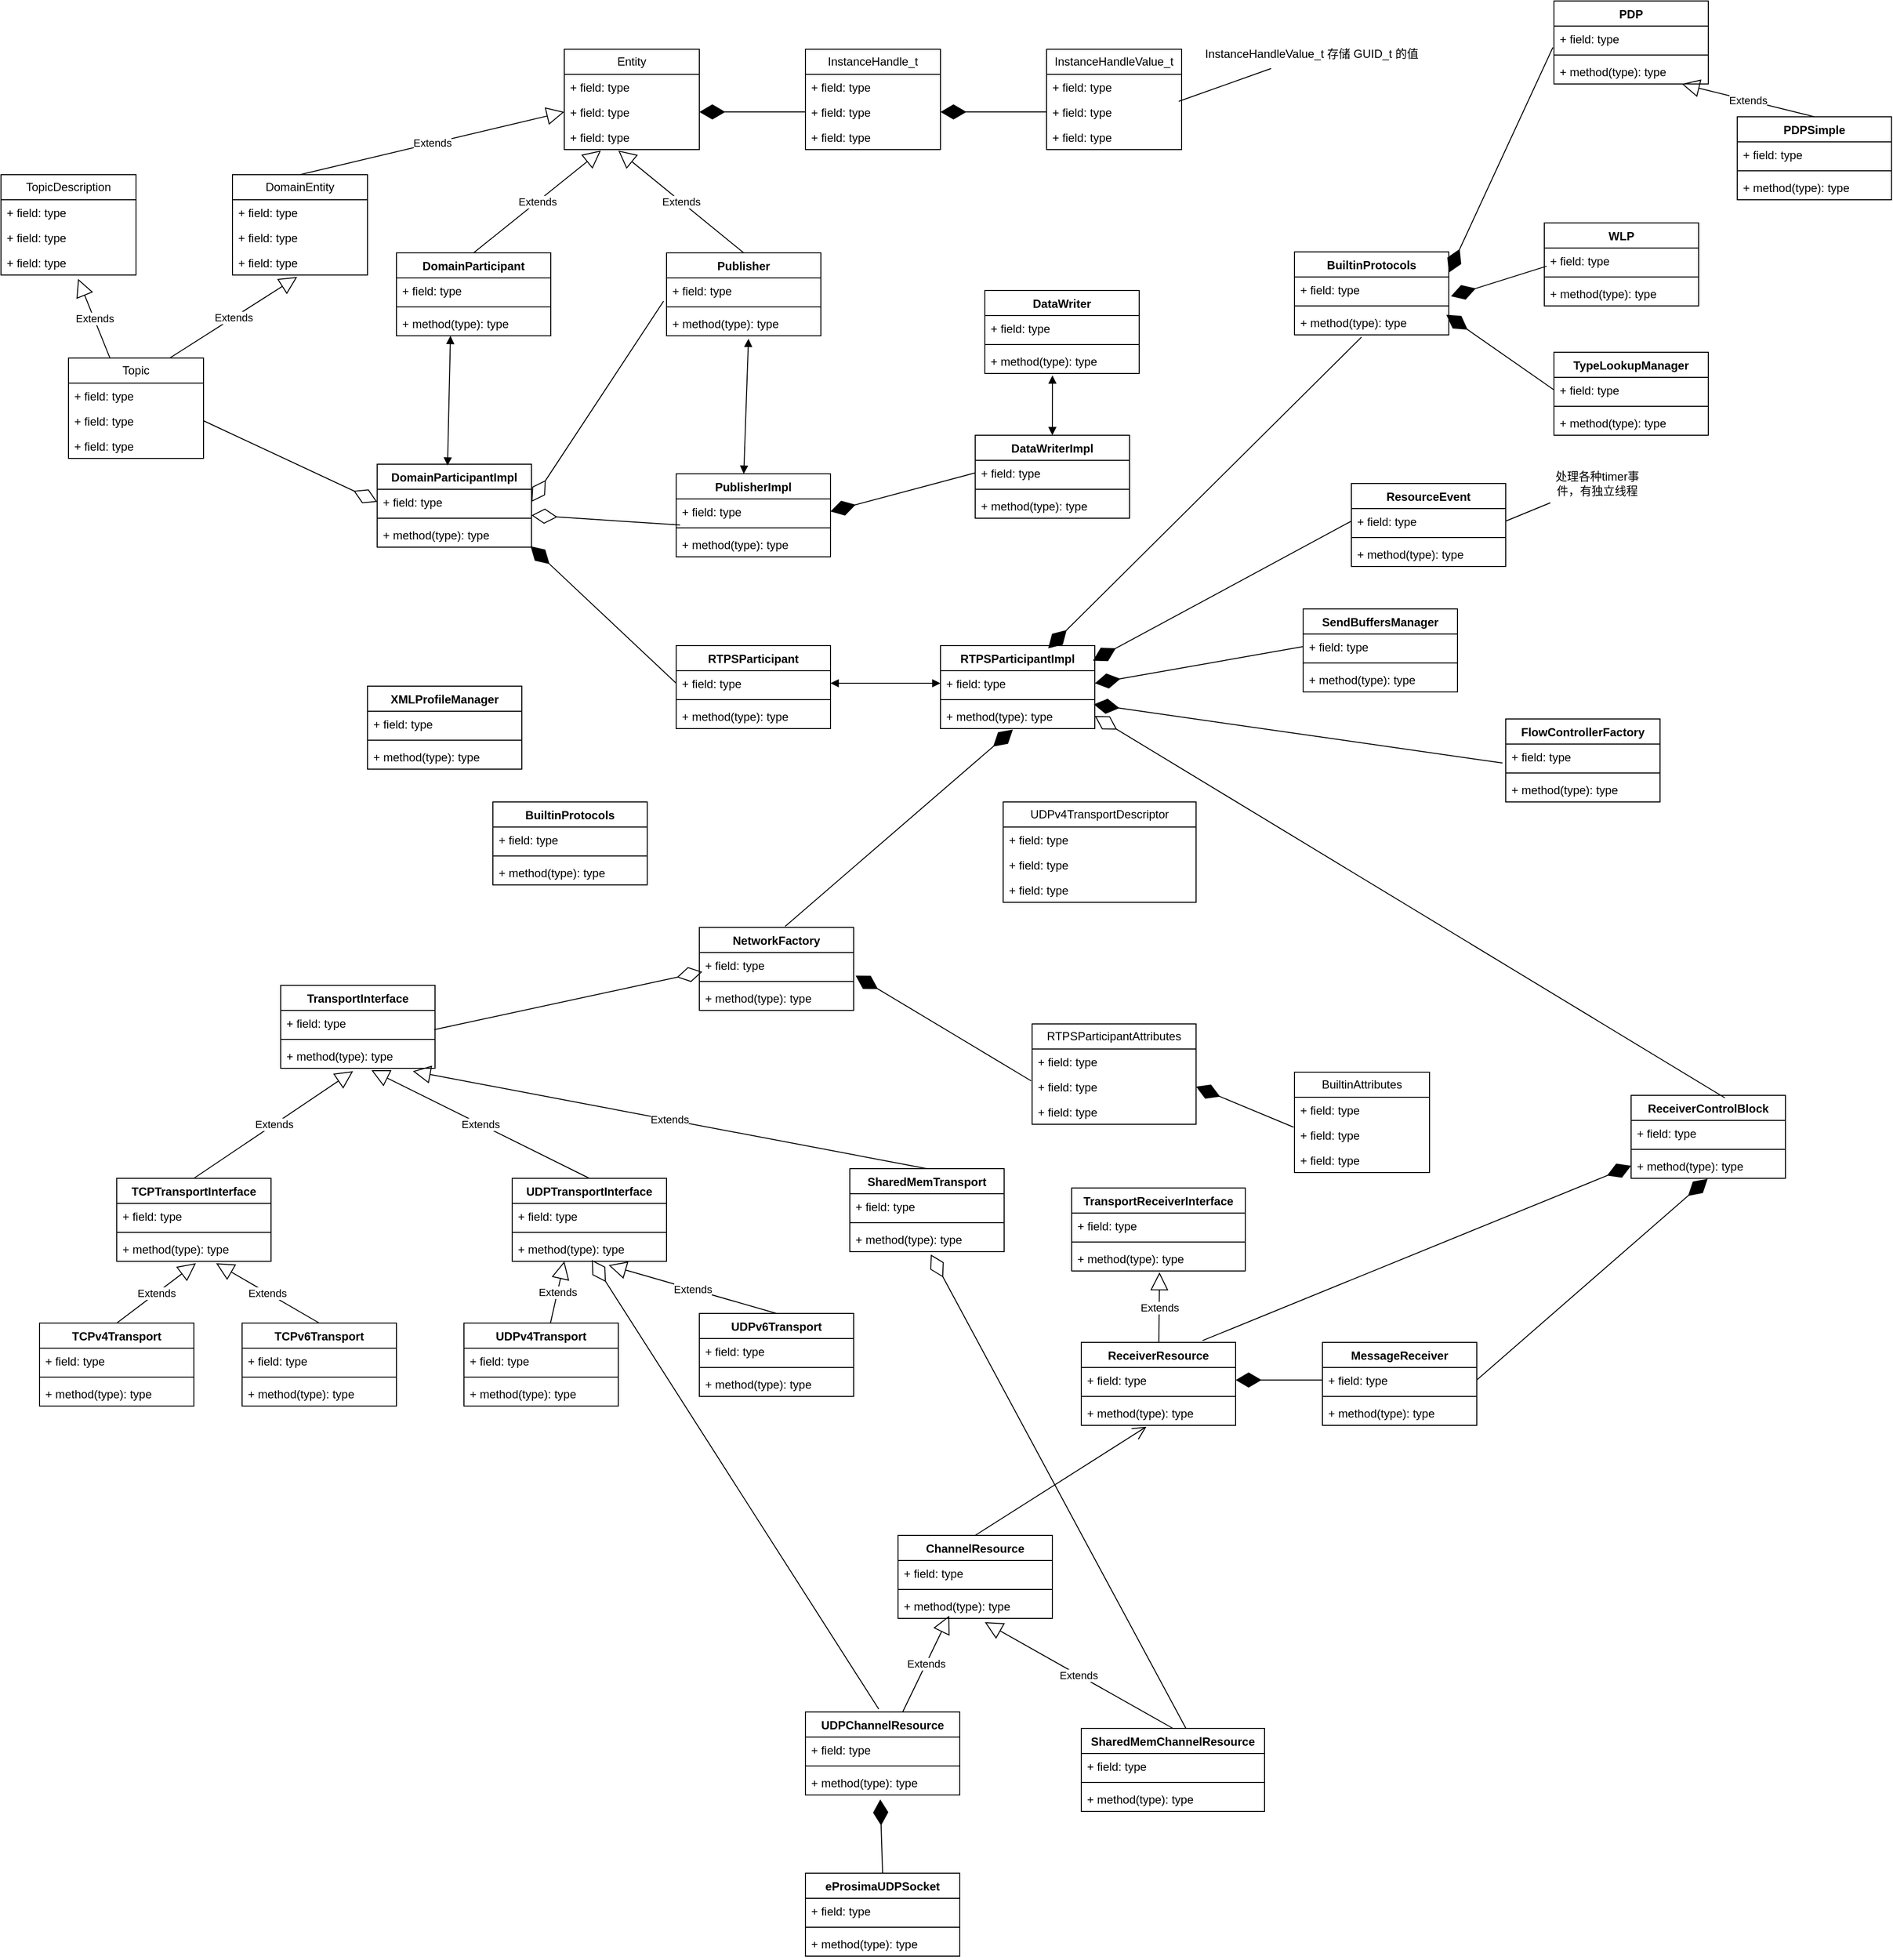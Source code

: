 <mxfile version="26.1.1">
  <diagram name="第 1 页" id="JwHs71ZHTI5wb8hJQkQ4">
    <mxGraphModel dx="2110" dy="1843" grid="1" gridSize="10" guides="1" tooltips="1" connect="1" arrows="1" fold="1" page="1" pageScale="1" pageWidth="827" pageHeight="1169" math="0" shadow="0">
      <root>
        <mxCell id="0" />
        <mxCell id="1" parent="0" />
        <mxCell id="kEe4nG8MeclWmOt-Qtie-5" value="BuiltinProtocols" style="swimlane;fontStyle=1;align=center;verticalAlign=top;childLayout=stackLayout;horizontal=1;startSize=26;horizontalStack=0;resizeParent=1;resizeParentMax=0;resizeLast=0;collapsible=1;marginBottom=0;whiteSpace=wrap;html=1;" vertex="1" parent="1">
          <mxGeometry x="340" y="810" width="160" height="86" as="geometry" />
        </mxCell>
        <mxCell id="kEe4nG8MeclWmOt-Qtie-6" value="+ field: type" style="text;strokeColor=none;fillColor=none;align=left;verticalAlign=top;spacingLeft=4;spacingRight=4;overflow=hidden;rotatable=0;points=[[0,0.5],[1,0.5]];portConstraint=eastwest;whiteSpace=wrap;html=1;" vertex="1" parent="kEe4nG8MeclWmOt-Qtie-5">
          <mxGeometry y="26" width="160" height="26" as="geometry" />
        </mxCell>
        <mxCell id="kEe4nG8MeclWmOt-Qtie-7" value="" style="line;strokeWidth=1;fillColor=none;align=left;verticalAlign=middle;spacingTop=-1;spacingLeft=3;spacingRight=3;rotatable=0;labelPosition=right;points=[];portConstraint=eastwest;strokeColor=inherit;" vertex="1" parent="kEe4nG8MeclWmOt-Qtie-5">
          <mxGeometry y="52" width="160" height="8" as="geometry" />
        </mxCell>
        <mxCell id="kEe4nG8MeclWmOt-Qtie-8" value="+ method(type): type" style="text;strokeColor=none;fillColor=none;align=left;verticalAlign=top;spacingLeft=4;spacingRight=4;overflow=hidden;rotatable=0;points=[[0,0.5],[1,0.5]];portConstraint=eastwest;whiteSpace=wrap;html=1;" vertex="1" parent="kEe4nG8MeclWmOt-Qtie-5">
          <mxGeometry y="60" width="160" height="26" as="geometry" />
        </mxCell>
        <mxCell id="kEe4nG8MeclWmOt-Qtie-9" value="BuiltinAttributes" style="swimlane;fontStyle=0;childLayout=stackLayout;horizontal=1;startSize=26;fillColor=none;horizontalStack=0;resizeParent=1;resizeParentMax=0;resizeLast=0;collapsible=1;marginBottom=0;whiteSpace=wrap;html=1;" vertex="1" parent="1">
          <mxGeometry x="1171" y="1090" width="140" height="104" as="geometry" />
        </mxCell>
        <mxCell id="kEe4nG8MeclWmOt-Qtie-10" value="+ field: type" style="text;strokeColor=none;fillColor=none;align=left;verticalAlign=top;spacingLeft=4;spacingRight=4;overflow=hidden;rotatable=0;points=[[0,0.5],[1,0.5]];portConstraint=eastwest;whiteSpace=wrap;html=1;" vertex="1" parent="kEe4nG8MeclWmOt-Qtie-9">
          <mxGeometry y="26" width="140" height="26" as="geometry" />
        </mxCell>
        <mxCell id="kEe4nG8MeclWmOt-Qtie-11" value="+ field: type" style="text;strokeColor=none;fillColor=none;align=left;verticalAlign=top;spacingLeft=4;spacingRight=4;overflow=hidden;rotatable=0;points=[[0,0.5],[1,0.5]];portConstraint=eastwest;whiteSpace=wrap;html=1;" vertex="1" parent="kEe4nG8MeclWmOt-Qtie-9">
          <mxGeometry y="52" width="140" height="26" as="geometry" />
        </mxCell>
        <mxCell id="kEe4nG8MeclWmOt-Qtie-12" value="+ field: type" style="text;strokeColor=none;fillColor=none;align=left;verticalAlign=top;spacingLeft=4;spacingRight=4;overflow=hidden;rotatable=0;points=[[0,0.5],[1,0.5]];portConstraint=eastwest;whiteSpace=wrap;html=1;" vertex="1" parent="kEe4nG8MeclWmOt-Qtie-9">
          <mxGeometry y="78" width="140" height="26" as="geometry" />
        </mxCell>
        <mxCell id="kEe4nG8MeclWmOt-Qtie-13" value="XMLProfileManager" style="swimlane;fontStyle=1;align=center;verticalAlign=top;childLayout=stackLayout;horizontal=1;startSize=26;horizontalStack=0;resizeParent=1;resizeParentMax=0;resizeLast=0;collapsible=1;marginBottom=0;whiteSpace=wrap;html=1;" vertex="1" parent="1">
          <mxGeometry x="210" y="690" width="160" height="86" as="geometry" />
        </mxCell>
        <mxCell id="kEe4nG8MeclWmOt-Qtie-14" value="+ field: type" style="text;strokeColor=none;fillColor=none;align=left;verticalAlign=top;spacingLeft=4;spacingRight=4;overflow=hidden;rotatable=0;points=[[0,0.5],[1,0.5]];portConstraint=eastwest;whiteSpace=wrap;html=1;" vertex="1" parent="kEe4nG8MeclWmOt-Qtie-13">
          <mxGeometry y="26" width="160" height="26" as="geometry" />
        </mxCell>
        <mxCell id="kEe4nG8MeclWmOt-Qtie-15" value="" style="line;strokeWidth=1;fillColor=none;align=left;verticalAlign=middle;spacingTop=-1;spacingLeft=3;spacingRight=3;rotatable=0;labelPosition=right;points=[];portConstraint=eastwest;strokeColor=inherit;" vertex="1" parent="kEe4nG8MeclWmOt-Qtie-13">
          <mxGeometry y="52" width="160" height="8" as="geometry" />
        </mxCell>
        <mxCell id="kEe4nG8MeclWmOt-Qtie-16" value="+ method(type): type" style="text;strokeColor=none;fillColor=none;align=left;verticalAlign=top;spacingLeft=4;spacingRight=4;overflow=hidden;rotatable=0;points=[[0,0.5],[1,0.5]];portConstraint=eastwest;whiteSpace=wrap;html=1;" vertex="1" parent="kEe4nG8MeclWmOt-Qtie-13">
          <mxGeometry y="60" width="160" height="26" as="geometry" />
        </mxCell>
        <mxCell id="kEe4nG8MeclWmOt-Qtie-17" value="DomainParticipantImpl" style="swimlane;fontStyle=1;align=center;verticalAlign=top;childLayout=stackLayout;horizontal=1;startSize=26;horizontalStack=0;resizeParent=1;resizeParentMax=0;resizeLast=0;collapsible=1;marginBottom=0;whiteSpace=wrap;html=1;" vertex="1" parent="1">
          <mxGeometry x="220" y="460" width="160" height="86" as="geometry" />
        </mxCell>
        <mxCell id="kEe4nG8MeclWmOt-Qtie-18" value="+ field: type" style="text;strokeColor=none;fillColor=none;align=left;verticalAlign=top;spacingLeft=4;spacingRight=4;overflow=hidden;rotatable=0;points=[[0,0.5],[1,0.5]];portConstraint=eastwest;whiteSpace=wrap;html=1;" vertex="1" parent="kEe4nG8MeclWmOt-Qtie-17">
          <mxGeometry y="26" width="160" height="26" as="geometry" />
        </mxCell>
        <mxCell id="kEe4nG8MeclWmOt-Qtie-19" value="" style="line;strokeWidth=1;fillColor=none;align=left;verticalAlign=middle;spacingTop=-1;spacingLeft=3;spacingRight=3;rotatable=0;labelPosition=right;points=[];portConstraint=eastwest;strokeColor=inherit;" vertex="1" parent="kEe4nG8MeclWmOt-Qtie-17">
          <mxGeometry y="52" width="160" height="8" as="geometry" />
        </mxCell>
        <mxCell id="kEe4nG8MeclWmOt-Qtie-20" value="+ method(type): type" style="text;strokeColor=none;fillColor=none;align=left;verticalAlign=top;spacingLeft=4;spacingRight=4;overflow=hidden;rotatable=0;points=[[0,0.5],[1,0.5]];portConstraint=eastwest;whiteSpace=wrap;html=1;" vertex="1" parent="kEe4nG8MeclWmOt-Qtie-17">
          <mxGeometry y="60" width="160" height="26" as="geometry" />
        </mxCell>
        <mxCell id="kEe4nG8MeclWmOt-Qtie-21" value="DomainParticipant" style="swimlane;fontStyle=1;align=center;verticalAlign=top;childLayout=stackLayout;horizontal=1;startSize=26;horizontalStack=0;resizeParent=1;resizeParentMax=0;resizeLast=0;collapsible=1;marginBottom=0;whiteSpace=wrap;html=1;" vertex="1" parent="1">
          <mxGeometry x="240" y="241" width="160" height="86" as="geometry" />
        </mxCell>
        <mxCell id="kEe4nG8MeclWmOt-Qtie-22" value="+ field: type" style="text;strokeColor=none;fillColor=none;align=left;verticalAlign=top;spacingLeft=4;spacingRight=4;overflow=hidden;rotatable=0;points=[[0,0.5],[1,0.5]];portConstraint=eastwest;whiteSpace=wrap;html=1;" vertex="1" parent="kEe4nG8MeclWmOt-Qtie-21">
          <mxGeometry y="26" width="160" height="26" as="geometry" />
        </mxCell>
        <mxCell id="kEe4nG8MeclWmOt-Qtie-23" value="" style="line;strokeWidth=1;fillColor=none;align=left;verticalAlign=middle;spacingTop=-1;spacingLeft=3;spacingRight=3;rotatable=0;labelPosition=right;points=[];portConstraint=eastwest;strokeColor=inherit;" vertex="1" parent="kEe4nG8MeclWmOt-Qtie-21">
          <mxGeometry y="52" width="160" height="8" as="geometry" />
        </mxCell>
        <mxCell id="kEe4nG8MeclWmOt-Qtie-24" value="+ method(type): type" style="text;strokeColor=none;fillColor=none;align=left;verticalAlign=top;spacingLeft=4;spacingRight=4;overflow=hidden;rotatable=0;points=[[0,0.5],[1,0.5]];portConstraint=eastwest;whiteSpace=wrap;html=1;" vertex="1" parent="kEe4nG8MeclWmOt-Qtie-21">
          <mxGeometry y="60" width="160" height="26" as="geometry" />
        </mxCell>
        <mxCell id="kEe4nG8MeclWmOt-Qtie-26" value="Entity" style="swimlane;fontStyle=0;childLayout=stackLayout;horizontal=1;startSize=26;fillColor=none;horizontalStack=0;resizeParent=1;resizeParentMax=0;resizeLast=0;collapsible=1;marginBottom=0;whiteSpace=wrap;html=1;" vertex="1" parent="1">
          <mxGeometry x="414" y="30" width="140" height="104" as="geometry" />
        </mxCell>
        <mxCell id="kEe4nG8MeclWmOt-Qtie-27" value="+ field: type" style="text;strokeColor=none;fillColor=none;align=left;verticalAlign=top;spacingLeft=4;spacingRight=4;overflow=hidden;rotatable=0;points=[[0,0.5],[1,0.5]];portConstraint=eastwest;whiteSpace=wrap;html=1;" vertex="1" parent="kEe4nG8MeclWmOt-Qtie-26">
          <mxGeometry y="26" width="140" height="26" as="geometry" />
        </mxCell>
        <mxCell id="kEe4nG8MeclWmOt-Qtie-28" value="+ field: type" style="text;strokeColor=none;fillColor=none;align=left;verticalAlign=top;spacingLeft=4;spacingRight=4;overflow=hidden;rotatable=0;points=[[0,0.5],[1,0.5]];portConstraint=eastwest;whiteSpace=wrap;html=1;" vertex="1" parent="kEe4nG8MeclWmOt-Qtie-26">
          <mxGeometry y="52" width="140" height="26" as="geometry" />
        </mxCell>
        <mxCell id="kEe4nG8MeclWmOt-Qtie-29" value="+ field: type" style="text;strokeColor=none;fillColor=none;align=left;verticalAlign=top;spacingLeft=4;spacingRight=4;overflow=hidden;rotatable=0;points=[[0,0.5],[1,0.5]];portConstraint=eastwest;whiteSpace=wrap;html=1;" vertex="1" parent="kEe4nG8MeclWmOt-Qtie-26">
          <mxGeometry y="78" width="140" height="26" as="geometry" />
        </mxCell>
        <mxCell id="kEe4nG8MeclWmOt-Qtie-30" value="Extends" style="endArrow=block;endSize=16;endFill=0;html=1;rounded=0;entryX=0.271;entryY=1.038;entryDx=0;entryDy=0;entryPerimeter=0;exitX=0.5;exitY=0;exitDx=0;exitDy=0;" edge="1" parent="1" source="kEe4nG8MeclWmOt-Qtie-21" target="kEe4nG8MeclWmOt-Qtie-29">
          <mxGeometry width="160" relative="1" as="geometry">
            <mxPoint x="10" y="170" as="sourcePoint" />
            <mxPoint x="170" y="170" as="targetPoint" />
          </mxGeometry>
        </mxCell>
        <mxCell id="kEe4nG8MeclWmOt-Qtie-31" value="InstanceHandle_t" style="swimlane;fontStyle=0;childLayout=stackLayout;horizontal=1;startSize=26;fillColor=none;horizontalStack=0;resizeParent=1;resizeParentMax=0;resizeLast=0;collapsible=1;marginBottom=0;whiteSpace=wrap;html=1;" vertex="1" parent="1">
          <mxGeometry x="664" y="30" width="140" height="104" as="geometry" />
        </mxCell>
        <mxCell id="kEe4nG8MeclWmOt-Qtie-32" value="+ field: type" style="text;strokeColor=none;fillColor=none;align=left;verticalAlign=top;spacingLeft=4;spacingRight=4;overflow=hidden;rotatable=0;points=[[0,0.5],[1,0.5]];portConstraint=eastwest;whiteSpace=wrap;html=1;" vertex="1" parent="kEe4nG8MeclWmOt-Qtie-31">
          <mxGeometry y="26" width="140" height="26" as="geometry" />
        </mxCell>
        <mxCell id="kEe4nG8MeclWmOt-Qtie-33" value="+ field: type" style="text;strokeColor=none;fillColor=none;align=left;verticalAlign=top;spacingLeft=4;spacingRight=4;overflow=hidden;rotatable=0;points=[[0,0.5],[1,0.5]];portConstraint=eastwest;whiteSpace=wrap;html=1;" vertex="1" parent="kEe4nG8MeclWmOt-Qtie-31">
          <mxGeometry y="52" width="140" height="26" as="geometry" />
        </mxCell>
        <mxCell id="kEe4nG8MeclWmOt-Qtie-34" value="+ field: type" style="text;strokeColor=none;fillColor=none;align=left;verticalAlign=top;spacingLeft=4;spacingRight=4;overflow=hidden;rotatable=0;points=[[0,0.5],[1,0.5]];portConstraint=eastwest;whiteSpace=wrap;html=1;" vertex="1" parent="kEe4nG8MeclWmOt-Qtie-31">
          <mxGeometry y="78" width="140" height="26" as="geometry" />
        </mxCell>
        <mxCell id="kEe4nG8MeclWmOt-Qtie-35" value="InstanceHandleValue_t" style="swimlane;fontStyle=0;childLayout=stackLayout;horizontal=1;startSize=26;fillColor=none;horizontalStack=0;resizeParent=1;resizeParentMax=0;resizeLast=0;collapsible=1;marginBottom=0;whiteSpace=wrap;html=1;" vertex="1" parent="1">
          <mxGeometry x="914" y="30" width="140" height="104" as="geometry" />
        </mxCell>
        <mxCell id="kEe4nG8MeclWmOt-Qtie-36" value="+ field: type" style="text;strokeColor=none;fillColor=none;align=left;verticalAlign=top;spacingLeft=4;spacingRight=4;overflow=hidden;rotatable=0;points=[[0,0.5],[1,0.5]];portConstraint=eastwest;whiteSpace=wrap;html=1;" vertex="1" parent="kEe4nG8MeclWmOt-Qtie-35">
          <mxGeometry y="26" width="140" height="26" as="geometry" />
        </mxCell>
        <mxCell id="kEe4nG8MeclWmOt-Qtie-37" value="+ field: type" style="text;strokeColor=none;fillColor=none;align=left;verticalAlign=top;spacingLeft=4;spacingRight=4;overflow=hidden;rotatable=0;points=[[0,0.5],[1,0.5]];portConstraint=eastwest;whiteSpace=wrap;html=1;" vertex="1" parent="kEe4nG8MeclWmOt-Qtie-35">
          <mxGeometry y="52" width="140" height="26" as="geometry" />
        </mxCell>
        <mxCell id="kEe4nG8MeclWmOt-Qtie-38" value="+ field: type" style="text;strokeColor=none;fillColor=none;align=left;verticalAlign=top;spacingLeft=4;spacingRight=4;overflow=hidden;rotatable=0;points=[[0,0.5],[1,0.5]];portConstraint=eastwest;whiteSpace=wrap;html=1;" vertex="1" parent="kEe4nG8MeclWmOt-Qtie-35">
          <mxGeometry y="78" width="140" height="26" as="geometry" />
        </mxCell>
        <mxCell id="kEe4nG8MeclWmOt-Qtie-39" value="" style="endArrow=diamondThin;endFill=1;endSize=24;html=1;rounded=0;exitX=0;exitY=0.5;exitDx=0;exitDy=0;entryX=1;entryY=0.5;entryDx=0;entryDy=0;" edge="1" parent="1" source="kEe4nG8MeclWmOt-Qtie-33" target="kEe4nG8MeclWmOt-Qtie-28">
          <mxGeometry width="160" relative="1" as="geometry">
            <mxPoint x="494" y="170" as="sourcePoint" />
            <mxPoint x="654" y="170" as="targetPoint" />
          </mxGeometry>
        </mxCell>
        <mxCell id="kEe4nG8MeclWmOt-Qtie-40" value="" style="endArrow=diamondThin;endFill=1;endSize=24;html=1;rounded=0;exitX=0;exitY=0.5;exitDx=0;exitDy=0;entryX=1;entryY=0.5;entryDx=0;entryDy=0;" edge="1" parent="1" source="kEe4nG8MeclWmOt-Qtie-37" target="kEe4nG8MeclWmOt-Qtie-33">
          <mxGeometry width="160" relative="1" as="geometry">
            <mxPoint x="934" y="160" as="sourcePoint" />
            <mxPoint x="824" y="160" as="targetPoint" />
          </mxGeometry>
        </mxCell>
        <mxCell id="kEe4nG8MeclWmOt-Qtie-41" value="InstanceHandleValue_t 存储 GUID_t 的值" style="text;html=1;align=center;verticalAlign=middle;whiteSpace=wrap;rounded=0;" vertex="1" parent="1">
          <mxGeometry x="1074" y="20" width="230" height="30" as="geometry" />
        </mxCell>
        <mxCell id="kEe4nG8MeclWmOt-Qtie-42" value="" style="endArrow=none;html=1;rounded=0;exitX=0.979;exitY=0.077;exitDx=0;exitDy=0;exitPerimeter=0;" edge="1" parent="1" source="kEe4nG8MeclWmOt-Qtie-37" target="kEe4nG8MeclWmOt-Qtie-41">
          <mxGeometry width="50" height="50" relative="1" as="geometry">
            <mxPoint x="664" y="100" as="sourcePoint" />
            <mxPoint x="714" y="50" as="targetPoint" />
          </mxGeometry>
        </mxCell>
        <mxCell id="kEe4nG8MeclWmOt-Qtie-43" value="Topic" style="swimlane;fontStyle=0;childLayout=stackLayout;horizontal=1;startSize=26;fillColor=none;horizontalStack=0;resizeParent=1;resizeParentMax=0;resizeLast=0;collapsible=1;marginBottom=0;whiteSpace=wrap;html=1;" vertex="1" parent="1">
          <mxGeometry x="-100" y="350" width="140" height="104" as="geometry" />
        </mxCell>
        <mxCell id="kEe4nG8MeclWmOt-Qtie-44" value="+ field: type" style="text;strokeColor=none;fillColor=none;align=left;verticalAlign=top;spacingLeft=4;spacingRight=4;overflow=hidden;rotatable=0;points=[[0,0.5],[1,0.5]];portConstraint=eastwest;whiteSpace=wrap;html=1;" vertex="1" parent="kEe4nG8MeclWmOt-Qtie-43">
          <mxGeometry y="26" width="140" height="26" as="geometry" />
        </mxCell>
        <mxCell id="kEe4nG8MeclWmOt-Qtie-45" value="+ field: type" style="text;strokeColor=none;fillColor=none;align=left;verticalAlign=top;spacingLeft=4;spacingRight=4;overflow=hidden;rotatable=0;points=[[0,0.5],[1,0.5]];portConstraint=eastwest;whiteSpace=wrap;html=1;" vertex="1" parent="kEe4nG8MeclWmOt-Qtie-43">
          <mxGeometry y="52" width="140" height="26" as="geometry" />
        </mxCell>
        <mxCell id="kEe4nG8MeclWmOt-Qtie-46" value="+ field: type" style="text;strokeColor=none;fillColor=none;align=left;verticalAlign=top;spacingLeft=4;spacingRight=4;overflow=hidden;rotatable=0;points=[[0,0.5],[1,0.5]];portConstraint=eastwest;whiteSpace=wrap;html=1;" vertex="1" parent="kEe4nG8MeclWmOt-Qtie-43">
          <mxGeometry y="78" width="140" height="26" as="geometry" />
        </mxCell>
        <mxCell id="kEe4nG8MeclWmOt-Qtie-47" value="DomainEntity" style="swimlane;fontStyle=0;childLayout=stackLayout;horizontal=1;startSize=26;fillColor=none;horizontalStack=0;resizeParent=1;resizeParentMax=0;resizeLast=0;collapsible=1;marginBottom=0;whiteSpace=wrap;html=1;" vertex="1" parent="1">
          <mxGeometry x="70" y="160" width="140" height="104" as="geometry" />
        </mxCell>
        <mxCell id="kEe4nG8MeclWmOt-Qtie-48" value="+ field: type" style="text;strokeColor=none;fillColor=none;align=left;verticalAlign=top;spacingLeft=4;spacingRight=4;overflow=hidden;rotatable=0;points=[[0,0.5],[1,0.5]];portConstraint=eastwest;whiteSpace=wrap;html=1;" vertex="1" parent="kEe4nG8MeclWmOt-Qtie-47">
          <mxGeometry y="26" width="140" height="26" as="geometry" />
        </mxCell>
        <mxCell id="kEe4nG8MeclWmOt-Qtie-49" value="+ field: type" style="text;strokeColor=none;fillColor=none;align=left;verticalAlign=top;spacingLeft=4;spacingRight=4;overflow=hidden;rotatable=0;points=[[0,0.5],[1,0.5]];portConstraint=eastwest;whiteSpace=wrap;html=1;" vertex="1" parent="kEe4nG8MeclWmOt-Qtie-47">
          <mxGeometry y="52" width="140" height="26" as="geometry" />
        </mxCell>
        <mxCell id="kEe4nG8MeclWmOt-Qtie-50" value="+ field: type" style="text;strokeColor=none;fillColor=none;align=left;verticalAlign=top;spacingLeft=4;spacingRight=4;overflow=hidden;rotatable=0;points=[[0,0.5],[1,0.5]];portConstraint=eastwest;whiteSpace=wrap;html=1;" vertex="1" parent="kEe4nG8MeclWmOt-Qtie-47">
          <mxGeometry y="78" width="140" height="26" as="geometry" />
        </mxCell>
        <mxCell id="kEe4nG8MeclWmOt-Qtie-51" value="Extends" style="endArrow=block;endSize=16;endFill=0;html=1;rounded=0;entryX=0;entryY=0.5;entryDx=0;entryDy=0;exitX=0.5;exitY=0;exitDx=0;exitDy=0;" edge="1" parent="1" source="kEe4nG8MeclWmOt-Qtie-47" target="kEe4nG8MeclWmOt-Qtie-28">
          <mxGeometry width="160" relative="1" as="geometry">
            <mxPoint x="470" y="260" as="sourcePoint" />
            <mxPoint x="495" y="147" as="targetPoint" />
          </mxGeometry>
        </mxCell>
        <mxCell id="kEe4nG8MeclWmOt-Qtie-52" value="TopicDescription" style="swimlane;fontStyle=0;childLayout=stackLayout;horizontal=1;startSize=26;fillColor=none;horizontalStack=0;resizeParent=1;resizeParentMax=0;resizeLast=0;collapsible=1;marginBottom=0;whiteSpace=wrap;html=1;" vertex="1" parent="1">
          <mxGeometry x="-170" y="160" width="140" height="104" as="geometry" />
        </mxCell>
        <mxCell id="kEe4nG8MeclWmOt-Qtie-53" value="+ field: type" style="text;strokeColor=none;fillColor=none;align=left;verticalAlign=top;spacingLeft=4;spacingRight=4;overflow=hidden;rotatable=0;points=[[0,0.5],[1,0.5]];portConstraint=eastwest;whiteSpace=wrap;html=1;" vertex="1" parent="kEe4nG8MeclWmOt-Qtie-52">
          <mxGeometry y="26" width="140" height="26" as="geometry" />
        </mxCell>
        <mxCell id="kEe4nG8MeclWmOt-Qtie-54" value="+ field: type" style="text;strokeColor=none;fillColor=none;align=left;verticalAlign=top;spacingLeft=4;spacingRight=4;overflow=hidden;rotatable=0;points=[[0,0.5],[1,0.5]];portConstraint=eastwest;whiteSpace=wrap;html=1;" vertex="1" parent="kEe4nG8MeclWmOt-Qtie-52">
          <mxGeometry y="52" width="140" height="26" as="geometry" />
        </mxCell>
        <mxCell id="kEe4nG8MeclWmOt-Qtie-55" value="+ field: type" style="text;strokeColor=none;fillColor=none;align=left;verticalAlign=top;spacingLeft=4;spacingRight=4;overflow=hidden;rotatable=0;points=[[0,0.5],[1,0.5]];portConstraint=eastwest;whiteSpace=wrap;html=1;" vertex="1" parent="kEe4nG8MeclWmOt-Qtie-52">
          <mxGeometry y="78" width="140" height="26" as="geometry" />
        </mxCell>
        <mxCell id="kEe4nG8MeclWmOt-Qtie-56" value="Extends" style="endArrow=block;endSize=16;endFill=0;html=1;rounded=0;entryX=0.479;entryY=1.077;entryDx=0;entryDy=0;entryPerimeter=0;exitX=0.75;exitY=0;exitDx=0;exitDy=0;" edge="1" parent="1" source="kEe4nG8MeclWmOt-Qtie-43" target="kEe4nG8MeclWmOt-Qtie-50">
          <mxGeometry width="160" relative="1" as="geometry">
            <mxPoint x="-112.5" y="403" as="sourcePoint" />
            <mxPoint x="-87.5" y="290" as="targetPoint" />
          </mxGeometry>
        </mxCell>
        <mxCell id="kEe4nG8MeclWmOt-Qtie-57" value="Extends" style="endArrow=block;endSize=16;endFill=0;html=1;rounded=0;entryX=0.571;entryY=1.154;entryDx=0;entryDy=0;entryPerimeter=0;exitX=0.307;exitY=0;exitDx=0;exitDy=0;exitPerimeter=0;" edge="1" parent="1" source="kEe4nG8MeclWmOt-Qtie-43" target="kEe4nG8MeclWmOt-Qtie-55">
          <mxGeometry width="160" relative="1" as="geometry">
            <mxPoint x="-102.5" y="413" as="sourcePoint" />
            <mxPoint x="-77.5" y="300" as="targetPoint" />
          </mxGeometry>
        </mxCell>
        <mxCell id="kEe4nG8MeclWmOt-Qtie-62" value="Extends" style="endArrow=block;endSize=16;endFill=0;html=1;rounded=0;exitX=0.5;exitY=0;exitDx=0;exitDy=0;entryX=0.4;entryY=1.038;entryDx=0;entryDy=0;entryPerimeter=0;" edge="1" parent="1" source="kEe4nG8MeclWmOt-Qtie-73" target="kEe4nG8MeclWmOt-Qtie-29">
          <mxGeometry width="160" relative="1" as="geometry">
            <mxPoint x="426.06" y="368.024" as="sourcePoint" />
            <mxPoint x="475" y="220" as="targetPoint" />
          </mxGeometry>
        </mxCell>
        <mxCell id="kEe4nG8MeclWmOt-Qtie-67" value="" style="endArrow=block;startArrow=block;endFill=1;startFill=1;html=1;rounded=0;exitX=0.531;exitY=1.115;exitDx=0;exitDy=0;entryX=0.438;entryY=0;entryDx=0;entryDy=0;exitPerimeter=0;entryPerimeter=0;" edge="1" parent="1" source="kEe4nG8MeclWmOt-Qtie-76" target="kEe4nG8MeclWmOt-Qtie-69">
          <mxGeometry width="160" relative="1" as="geometry">
            <mxPoint x="520" y="435" as="sourcePoint" />
            <mxPoint x="600" y="435" as="targetPoint" />
          </mxGeometry>
        </mxCell>
        <mxCell id="kEe4nG8MeclWmOt-Qtie-68" value="" style="endArrow=diamondThin;endFill=0;endSize=24;html=1;rounded=0;entryX=0;entryY=0.5;entryDx=0;entryDy=0;exitX=1;exitY=0.5;exitDx=0;exitDy=0;" edge="1" parent="1" source="kEe4nG8MeclWmOt-Qtie-45" target="kEe4nG8MeclWmOt-Qtie-18">
          <mxGeometry width="160" relative="1" as="geometry">
            <mxPoint x="680" y="310" as="sourcePoint" />
            <mxPoint x="840" y="310" as="targetPoint" />
          </mxGeometry>
        </mxCell>
        <mxCell id="kEe4nG8MeclWmOt-Qtie-69" value="PublisherImpl" style="swimlane;fontStyle=1;align=center;verticalAlign=top;childLayout=stackLayout;horizontal=1;startSize=26;horizontalStack=0;resizeParent=1;resizeParentMax=0;resizeLast=0;collapsible=1;marginBottom=0;whiteSpace=wrap;html=1;" vertex="1" parent="1">
          <mxGeometry x="530" y="470" width="160" height="86" as="geometry" />
        </mxCell>
        <mxCell id="kEe4nG8MeclWmOt-Qtie-70" value="+ field: type" style="text;strokeColor=none;fillColor=none;align=left;verticalAlign=top;spacingLeft=4;spacingRight=4;overflow=hidden;rotatable=0;points=[[0,0.5],[1,0.5]];portConstraint=eastwest;whiteSpace=wrap;html=1;" vertex="1" parent="kEe4nG8MeclWmOt-Qtie-69">
          <mxGeometry y="26" width="160" height="26" as="geometry" />
        </mxCell>
        <mxCell id="kEe4nG8MeclWmOt-Qtie-71" value="" style="line;strokeWidth=1;fillColor=none;align=left;verticalAlign=middle;spacingTop=-1;spacingLeft=3;spacingRight=3;rotatable=0;labelPosition=right;points=[];portConstraint=eastwest;strokeColor=inherit;" vertex="1" parent="kEe4nG8MeclWmOt-Qtie-69">
          <mxGeometry y="52" width="160" height="8" as="geometry" />
        </mxCell>
        <mxCell id="kEe4nG8MeclWmOt-Qtie-72" value="+ method(type): type" style="text;strokeColor=none;fillColor=none;align=left;verticalAlign=top;spacingLeft=4;spacingRight=4;overflow=hidden;rotatable=0;points=[[0,0.5],[1,0.5]];portConstraint=eastwest;whiteSpace=wrap;html=1;" vertex="1" parent="kEe4nG8MeclWmOt-Qtie-69">
          <mxGeometry y="60" width="160" height="26" as="geometry" />
        </mxCell>
        <mxCell id="kEe4nG8MeclWmOt-Qtie-73" value="Publisher" style="swimlane;fontStyle=1;align=center;verticalAlign=top;childLayout=stackLayout;horizontal=1;startSize=26;horizontalStack=0;resizeParent=1;resizeParentMax=0;resizeLast=0;collapsible=1;marginBottom=0;whiteSpace=wrap;html=1;" vertex="1" parent="1">
          <mxGeometry x="520" y="241" width="160" height="86" as="geometry" />
        </mxCell>
        <mxCell id="kEe4nG8MeclWmOt-Qtie-74" value="+ field: type" style="text;strokeColor=none;fillColor=none;align=left;verticalAlign=top;spacingLeft=4;spacingRight=4;overflow=hidden;rotatable=0;points=[[0,0.5],[1,0.5]];portConstraint=eastwest;whiteSpace=wrap;html=1;" vertex="1" parent="kEe4nG8MeclWmOt-Qtie-73">
          <mxGeometry y="26" width="160" height="26" as="geometry" />
        </mxCell>
        <mxCell id="kEe4nG8MeclWmOt-Qtie-75" value="" style="line;strokeWidth=1;fillColor=none;align=left;verticalAlign=middle;spacingTop=-1;spacingLeft=3;spacingRight=3;rotatable=0;labelPosition=right;points=[];portConstraint=eastwest;strokeColor=inherit;" vertex="1" parent="kEe4nG8MeclWmOt-Qtie-73">
          <mxGeometry y="52" width="160" height="8" as="geometry" />
        </mxCell>
        <mxCell id="kEe4nG8MeclWmOt-Qtie-76" value="+ method(type): type" style="text;strokeColor=none;fillColor=none;align=left;verticalAlign=top;spacingLeft=4;spacingRight=4;overflow=hidden;rotatable=0;points=[[0,0.5],[1,0.5]];portConstraint=eastwest;whiteSpace=wrap;html=1;" vertex="1" parent="kEe4nG8MeclWmOt-Qtie-73">
          <mxGeometry y="60" width="160" height="26" as="geometry" />
        </mxCell>
        <mxCell id="kEe4nG8MeclWmOt-Qtie-77" value="" style="endArrow=block;startArrow=block;endFill=1;startFill=1;html=1;rounded=0;exitX=0.35;exitY=1;exitDx=0;exitDy=0;entryX=0.456;entryY=0.017;entryDx=0;entryDy=0;exitPerimeter=0;entryPerimeter=0;" edge="1" parent="1" source="kEe4nG8MeclWmOt-Qtie-24" target="kEe4nG8MeclWmOt-Qtie-17">
          <mxGeometry width="160" relative="1" as="geometry">
            <mxPoint x="240" y="280" as="sourcePoint" />
            <mxPoint x="230" y="449" as="targetPoint" />
          </mxGeometry>
        </mxCell>
        <mxCell id="kEe4nG8MeclWmOt-Qtie-79" value="" style="endArrow=diamondThin;endFill=0;endSize=24;html=1;rounded=0;entryX=1;entryY=0.5;entryDx=0;entryDy=0;exitX=-0.019;exitY=0.923;exitDx=0;exitDy=0;exitPerimeter=0;" edge="1" parent="1" source="kEe4nG8MeclWmOt-Qtie-74" target="kEe4nG8MeclWmOt-Qtie-18">
          <mxGeometry width="160" relative="1" as="geometry">
            <mxPoint x="50" y="425" as="sourcePoint" />
            <mxPoint x="230" y="509" as="targetPoint" />
          </mxGeometry>
        </mxCell>
        <mxCell id="kEe4nG8MeclWmOt-Qtie-80" value="" style="endArrow=diamondThin;endFill=0;endSize=24;html=1;rounded=0;entryX=1;entryY=1.038;entryDx=0;entryDy=0;exitX=0.025;exitY=1.038;exitDx=0;exitDy=0;exitPerimeter=0;entryPerimeter=0;" edge="1" parent="1" source="kEe4nG8MeclWmOt-Qtie-70" target="kEe4nG8MeclWmOt-Qtie-18">
          <mxGeometry width="160" relative="1" as="geometry">
            <mxPoint x="536" y="301" as="sourcePoint" />
            <mxPoint x="390" y="509" as="targetPoint" />
          </mxGeometry>
        </mxCell>
        <mxCell id="kEe4nG8MeclWmOt-Qtie-81" value="DataWriterImpl" style="swimlane;fontStyle=1;align=center;verticalAlign=top;childLayout=stackLayout;horizontal=1;startSize=26;horizontalStack=0;resizeParent=1;resizeParentMax=0;resizeLast=0;collapsible=1;marginBottom=0;whiteSpace=wrap;html=1;" vertex="1" parent="1">
          <mxGeometry x="840" y="430" width="160" height="86" as="geometry" />
        </mxCell>
        <mxCell id="kEe4nG8MeclWmOt-Qtie-82" value="+ field: type" style="text;strokeColor=none;fillColor=none;align=left;verticalAlign=top;spacingLeft=4;spacingRight=4;overflow=hidden;rotatable=0;points=[[0,0.5],[1,0.5]];portConstraint=eastwest;whiteSpace=wrap;html=1;" vertex="1" parent="kEe4nG8MeclWmOt-Qtie-81">
          <mxGeometry y="26" width="160" height="26" as="geometry" />
        </mxCell>
        <mxCell id="kEe4nG8MeclWmOt-Qtie-83" value="" style="line;strokeWidth=1;fillColor=none;align=left;verticalAlign=middle;spacingTop=-1;spacingLeft=3;spacingRight=3;rotatable=0;labelPosition=right;points=[];portConstraint=eastwest;strokeColor=inherit;" vertex="1" parent="kEe4nG8MeclWmOt-Qtie-81">
          <mxGeometry y="52" width="160" height="8" as="geometry" />
        </mxCell>
        <mxCell id="kEe4nG8MeclWmOt-Qtie-84" value="+ method(type): type" style="text;strokeColor=none;fillColor=none;align=left;verticalAlign=top;spacingLeft=4;spacingRight=4;overflow=hidden;rotatable=0;points=[[0,0.5],[1,0.5]];portConstraint=eastwest;whiteSpace=wrap;html=1;" vertex="1" parent="kEe4nG8MeclWmOt-Qtie-81">
          <mxGeometry y="60" width="160" height="26" as="geometry" />
        </mxCell>
        <mxCell id="kEe4nG8MeclWmOt-Qtie-85" value="DataWriter" style="swimlane;fontStyle=1;align=center;verticalAlign=top;childLayout=stackLayout;horizontal=1;startSize=26;horizontalStack=0;resizeParent=1;resizeParentMax=0;resizeLast=0;collapsible=1;marginBottom=0;whiteSpace=wrap;html=1;" vertex="1" parent="1">
          <mxGeometry x="850" y="280" width="160" height="86" as="geometry" />
        </mxCell>
        <mxCell id="kEe4nG8MeclWmOt-Qtie-86" value="+ field: type" style="text;strokeColor=none;fillColor=none;align=left;verticalAlign=top;spacingLeft=4;spacingRight=4;overflow=hidden;rotatable=0;points=[[0,0.5],[1,0.5]];portConstraint=eastwest;whiteSpace=wrap;html=1;" vertex="1" parent="kEe4nG8MeclWmOt-Qtie-85">
          <mxGeometry y="26" width="160" height="26" as="geometry" />
        </mxCell>
        <mxCell id="kEe4nG8MeclWmOt-Qtie-87" value="" style="line;strokeWidth=1;fillColor=none;align=left;verticalAlign=middle;spacingTop=-1;spacingLeft=3;spacingRight=3;rotatable=0;labelPosition=right;points=[];portConstraint=eastwest;strokeColor=inherit;" vertex="1" parent="kEe4nG8MeclWmOt-Qtie-85">
          <mxGeometry y="52" width="160" height="8" as="geometry" />
        </mxCell>
        <mxCell id="kEe4nG8MeclWmOt-Qtie-88" value="+ method(type): type" style="text;strokeColor=none;fillColor=none;align=left;verticalAlign=top;spacingLeft=4;spacingRight=4;overflow=hidden;rotatable=0;points=[[0,0.5],[1,0.5]];portConstraint=eastwest;whiteSpace=wrap;html=1;" vertex="1" parent="kEe4nG8MeclWmOt-Qtie-85">
          <mxGeometry y="60" width="160" height="26" as="geometry" />
        </mxCell>
        <mxCell id="kEe4nG8MeclWmOt-Qtie-89" value="" style="endArrow=diamondThin;endFill=1;endSize=24;html=1;rounded=0;exitX=0;exitY=0.5;exitDx=0;exitDy=0;entryX=1;entryY=0.5;entryDx=0;entryDy=0;" edge="1" parent="1" source="kEe4nG8MeclWmOt-Qtie-82" target="kEe4nG8MeclWmOt-Qtie-70">
          <mxGeometry width="160" relative="1" as="geometry">
            <mxPoint x="310" y="430" as="sourcePoint" />
            <mxPoint x="470" y="430" as="targetPoint" />
          </mxGeometry>
        </mxCell>
        <mxCell id="kEe4nG8MeclWmOt-Qtie-90" value="" style="endArrow=block;startArrow=block;endFill=1;startFill=1;html=1;rounded=0;exitX=0.438;exitY=1.077;exitDx=0;exitDy=0;entryX=0.5;entryY=0;entryDx=0;entryDy=0;exitPerimeter=0;" edge="1" parent="1" source="kEe4nG8MeclWmOt-Qtie-88" target="kEe4nG8MeclWmOt-Qtie-81">
          <mxGeometry width="160" relative="1" as="geometry">
            <mxPoint x="863" y="380" as="sourcePoint" />
            <mxPoint x="860" y="514" as="targetPoint" />
          </mxGeometry>
        </mxCell>
        <mxCell id="kEe4nG8MeclWmOt-Qtie-91" value="RTPSParticipantAttributes" style="swimlane;fontStyle=0;childLayout=stackLayout;horizontal=1;startSize=26;fillColor=none;horizontalStack=0;resizeParent=1;resizeParentMax=0;resizeLast=0;collapsible=1;marginBottom=0;whiteSpace=wrap;html=1;" vertex="1" parent="1">
          <mxGeometry x="899" y="1040" width="170" height="104" as="geometry" />
        </mxCell>
        <mxCell id="kEe4nG8MeclWmOt-Qtie-92" value="+ field: type" style="text;strokeColor=none;fillColor=none;align=left;verticalAlign=top;spacingLeft=4;spacingRight=4;overflow=hidden;rotatable=0;points=[[0,0.5],[1,0.5]];portConstraint=eastwest;whiteSpace=wrap;html=1;" vertex="1" parent="kEe4nG8MeclWmOt-Qtie-91">
          <mxGeometry y="26" width="170" height="26" as="geometry" />
        </mxCell>
        <mxCell id="kEe4nG8MeclWmOt-Qtie-93" value="+ field: type" style="text;strokeColor=none;fillColor=none;align=left;verticalAlign=top;spacingLeft=4;spacingRight=4;overflow=hidden;rotatable=0;points=[[0,0.5],[1,0.5]];portConstraint=eastwest;whiteSpace=wrap;html=1;" vertex="1" parent="kEe4nG8MeclWmOt-Qtie-91">
          <mxGeometry y="52" width="170" height="26" as="geometry" />
        </mxCell>
        <mxCell id="kEe4nG8MeclWmOt-Qtie-94" value="+ field: type" style="text;strokeColor=none;fillColor=none;align=left;verticalAlign=top;spacingLeft=4;spacingRight=4;overflow=hidden;rotatable=0;points=[[0,0.5],[1,0.5]];portConstraint=eastwest;whiteSpace=wrap;html=1;" vertex="1" parent="kEe4nG8MeclWmOt-Qtie-91">
          <mxGeometry y="78" width="170" height="26" as="geometry" />
        </mxCell>
        <mxCell id="kEe4nG8MeclWmOt-Qtie-95" value="RTPSParticipantImpl" style="swimlane;fontStyle=1;align=center;verticalAlign=top;childLayout=stackLayout;horizontal=1;startSize=26;horizontalStack=0;resizeParent=1;resizeParentMax=0;resizeLast=0;collapsible=1;marginBottom=0;whiteSpace=wrap;html=1;" vertex="1" parent="1">
          <mxGeometry x="804" y="648" width="160" height="86" as="geometry" />
        </mxCell>
        <mxCell id="kEe4nG8MeclWmOt-Qtie-96" value="+ field: type" style="text;strokeColor=none;fillColor=none;align=left;verticalAlign=top;spacingLeft=4;spacingRight=4;overflow=hidden;rotatable=0;points=[[0,0.5],[1,0.5]];portConstraint=eastwest;whiteSpace=wrap;html=1;" vertex="1" parent="kEe4nG8MeclWmOt-Qtie-95">
          <mxGeometry y="26" width="160" height="26" as="geometry" />
        </mxCell>
        <mxCell id="kEe4nG8MeclWmOt-Qtie-97" value="" style="line;strokeWidth=1;fillColor=none;align=left;verticalAlign=middle;spacingTop=-1;spacingLeft=3;spacingRight=3;rotatable=0;labelPosition=right;points=[];portConstraint=eastwest;strokeColor=inherit;" vertex="1" parent="kEe4nG8MeclWmOt-Qtie-95">
          <mxGeometry y="52" width="160" height="8" as="geometry" />
        </mxCell>
        <mxCell id="kEe4nG8MeclWmOt-Qtie-98" value="+ method(type): type" style="text;strokeColor=none;fillColor=none;align=left;verticalAlign=top;spacingLeft=4;spacingRight=4;overflow=hidden;rotatable=0;points=[[0,0.5],[1,0.5]];portConstraint=eastwest;whiteSpace=wrap;html=1;" vertex="1" parent="kEe4nG8MeclWmOt-Qtie-95">
          <mxGeometry y="60" width="160" height="26" as="geometry" />
        </mxCell>
        <mxCell id="kEe4nG8MeclWmOt-Qtie-99" value="RTPSParticipant" style="swimlane;fontStyle=1;align=center;verticalAlign=top;childLayout=stackLayout;horizontal=1;startSize=26;horizontalStack=0;resizeParent=1;resizeParentMax=0;resizeLast=0;collapsible=1;marginBottom=0;whiteSpace=wrap;html=1;" vertex="1" parent="1">
          <mxGeometry x="530" y="648" width="160" height="86" as="geometry" />
        </mxCell>
        <mxCell id="kEe4nG8MeclWmOt-Qtie-100" value="+ field: type" style="text;strokeColor=none;fillColor=none;align=left;verticalAlign=top;spacingLeft=4;spacingRight=4;overflow=hidden;rotatable=0;points=[[0,0.5],[1,0.5]];portConstraint=eastwest;whiteSpace=wrap;html=1;" vertex="1" parent="kEe4nG8MeclWmOt-Qtie-99">
          <mxGeometry y="26" width="160" height="26" as="geometry" />
        </mxCell>
        <mxCell id="kEe4nG8MeclWmOt-Qtie-101" value="" style="line;strokeWidth=1;fillColor=none;align=left;verticalAlign=middle;spacingTop=-1;spacingLeft=3;spacingRight=3;rotatable=0;labelPosition=right;points=[];portConstraint=eastwest;strokeColor=inherit;" vertex="1" parent="kEe4nG8MeclWmOt-Qtie-99">
          <mxGeometry y="52" width="160" height="8" as="geometry" />
        </mxCell>
        <mxCell id="kEe4nG8MeclWmOt-Qtie-102" value="+ method(type): type" style="text;strokeColor=none;fillColor=none;align=left;verticalAlign=top;spacingLeft=4;spacingRight=4;overflow=hidden;rotatable=0;points=[[0,0.5],[1,0.5]];portConstraint=eastwest;whiteSpace=wrap;html=1;" vertex="1" parent="kEe4nG8MeclWmOt-Qtie-99">
          <mxGeometry y="60" width="160" height="26" as="geometry" />
        </mxCell>
        <mxCell id="kEe4nG8MeclWmOt-Qtie-103" value="" style="endArrow=diamondThin;endFill=1;endSize=24;html=1;rounded=0;entryX=0.994;entryY=0.962;entryDx=0;entryDy=0;entryPerimeter=0;exitX=0;exitY=0.5;exitDx=0;exitDy=0;" edge="1" parent="1" source="kEe4nG8MeclWmOt-Qtie-100" target="kEe4nG8MeclWmOt-Qtie-20">
          <mxGeometry width="160" relative="1" as="geometry">
            <mxPoint x="310" y="670" as="sourcePoint" />
            <mxPoint x="470" y="670" as="targetPoint" />
          </mxGeometry>
        </mxCell>
        <mxCell id="kEe4nG8MeclWmOt-Qtie-104" value="" style="endArrow=block;startArrow=block;endFill=1;startFill=1;html=1;rounded=0;exitX=1;exitY=0.5;exitDx=0;exitDy=0;entryX=0;entryY=0.5;entryDx=0;entryDy=0;" edge="1" parent="1" source="kEe4nG8MeclWmOt-Qtie-100" target="kEe4nG8MeclWmOt-Qtie-96">
          <mxGeometry width="160" relative="1" as="geometry">
            <mxPoint x="930" y="378" as="sourcePoint" />
            <mxPoint x="940" y="514" as="targetPoint" />
          </mxGeometry>
        </mxCell>
        <mxCell id="kEe4nG8MeclWmOt-Qtie-109" value="UDPv4TransportDescriptor" style="swimlane;fontStyle=0;childLayout=stackLayout;horizontal=1;startSize=26;fillColor=none;horizontalStack=0;resizeParent=1;resizeParentMax=0;resizeLast=0;collapsible=1;marginBottom=0;whiteSpace=wrap;html=1;" vertex="1" parent="1">
          <mxGeometry x="869" y="810" width="200" height="104" as="geometry" />
        </mxCell>
        <mxCell id="kEe4nG8MeclWmOt-Qtie-110" value="+ field: type" style="text;strokeColor=none;fillColor=none;align=left;verticalAlign=top;spacingLeft=4;spacingRight=4;overflow=hidden;rotatable=0;points=[[0,0.5],[1,0.5]];portConstraint=eastwest;whiteSpace=wrap;html=1;" vertex="1" parent="kEe4nG8MeclWmOt-Qtie-109">
          <mxGeometry y="26" width="200" height="26" as="geometry" />
        </mxCell>
        <mxCell id="kEe4nG8MeclWmOt-Qtie-111" value="+ field: type" style="text;strokeColor=none;fillColor=none;align=left;verticalAlign=top;spacingLeft=4;spacingRight=4;overflow=hidden;rotatable=0;points=[[0,0.5],[1,0.5]];portConstraint=eastwest;whiteSpace=wrap;html=1;" vertex="1" parent="kEe4nG8MeclWmOt-Qtie-109">
          <mxGeometry y="52" width="200" height="26" as="geometry" />
        </mxCell>
        <mxCell id="kEe4nG8MeclWmOt-Qtie-112" value="+ field: type" style="text;strokeColor=none;fillColor=none;align=left;verticalAlign=top;spacingLeft=4;spacingRight=4;overflow=hidden;rotatable=0;points=[[0,0.5],[1,0.5]];portConstraint=eastwest;whiteSpace=wrap;html=1;" vertex="1" parent="kEe4nG8MeclWmOt-Qtie-109">
          <mxGeometry y="78" width="200" height="26" as="geometry" />
        </mxCell>
        <mxCell id="kEe4nG8MeclWmOt-Qtie-113" value="NetworkFactory" style="swimlane;fontStyle=1;align=center;verticalAlign=top;childLayout=stackLayout;horizontal=1;startSize=26;horizontalStack=0;resizeParent=1;resizeParentMax=0;resizeLast=0;collapsible=1;marginBottom=0;whiteSpace=wrap;html=1;" vertex="1" parent="1">
          <mxGeometry x="554" y="940" width="160" height="86" as="geometry" />
        </mxCell>
        <mxCell id="kEe4nG8MeclWmOt-Qtie-114" value="+ field: type" style="text;strokeColor=none;fillColor=none;align=left;verticalAlign=top;spacingLeft=4;spacingRight=4;overflow=hidden;rotatable=0;points=[[0,0.5],[1,0.5]];portConstraint=eastwest;whiteSpace=wrap;html=1;" vertex="1" parent="kEe4nG8MeclWmOt-Qtie-113">
          <mxGeometry y="26" width="160" height="26" as="geometry" />
        </mxCell>
        <mxCell id="kEe4nG8MeclWmOt-Qtie-115" value="" style="line;strokeWidth=1;fillColor=none;align=left;verticalAlign=middle;spacingTop=-1;spacingLeft=3;spacingRight=3;rotatable=0;labelPosition=right;points=[];portConstraint=eastwest;strokeColor=inherit;" vertex="1" parent="kEe4nG8MeclWmOt-Qtie-113">
          <mxGeometry y="52" width="160" height="8" as="geometry" />
        </mxCell>
        <mxCell id="kEe4nG8MeclWmOt-Qtie-116" value="+ method(type): type" style="text;strokeColor=none;fillColor=none;align=left;verticalAlign=top;spacingLeft=4;spacingRight=4;overflow=hidden;rotatable=0;points=[[0,0.5],[1,0.5]];portConstraint=eastwest;whiteSpace=wrap;html=1;" vertex="1" parent="kEe4nG8MeclWmOt-Qtie-113">
          <mxGeometry y="60" width="160" height="26" as="geometry" />
        </mxCell>
        <mxCell id="kEe4nG8MeclWmOt-Qtie-117" value="TransportInterface" style="swimlane;fontStyle=1;align=center;verticalAlign=top;childLayout=stackLayout;horizontal=1;startSize=26;horizontalStack=0;resizeParent=1;resizeParentMax=0;resizeLast=0;collapsible=1;marginBottom=0;whiteSpace=wrap;html=1;" vertex="1" parent="1">
          <mxGeometry x="120" y="1000" width="160" height="86" as="geometry" />
        </mxCell>
        <mxCell id="kEe4nG8MeclWmOt-Qtie-118" value="+ field: type" style="text;strokeColor=none;fillColor=none;align=left;verticalAlign=top;spacingLeft=4;spacingRight=4;overflow=hidden;rotatable=0;points=[[0,0.5],[1,0.5]];portConstraint=eastwest;whiteSpace=wrap;html=1;" vertex="1" parent="kEe4nG8MeclWmOt-Qtie-117">
          <mxGeometry y="26" width="160" height="26" as="geometry" />
        </mxCell>
        <mxCell id="kEe4nG8MeclWmOt-Qtie-119" value="" style="line;strokeWidth=1;fillColor=none;align=left;verticalAlign=middle;spacingTop=-1;spacingLeft=3;spacingRight=3;rotatable=0;labelPosition=right;points=[];portConstraint=eastwest;strokeColor=inherit;" vertex="1" parent="kEe4nG8MeclWmOt-Qtie-117">
          <mxGeometry y="52" width="160" height="8" as="geometry" />
        </mxCell>
        <mxCell id="kEe4nG8MeclWmOt-Qtie-120" value="+ method(type): type" style="text;strokeColor=none;fillColor=none;align=left;verticalAlign=top;spacingLeft=4;spacingRight=4;overflow=hidden;rotatable=0;points=[[0,0.5],[1,0.5]];portConstraint=eastwest;whiteSpace=wrap;html=1;" vertex="1" parent="kEe4nG8MeclWmOt-Qtie-117">
          <mxGeometry y="60" width="160" height="26" as="geometry" />
        </mxCell>
        <mxCell id="kEe4nG8MeclWmOt-Qtie-121" value="TCPTransportInterface" style="swimlane;fontStyle=1;align=center;verticalAlign=top;childLayout=stackLayout;horizontal=1;startSize=26;horizontalStack=0;resizeParent=1;resizeParentMax=0;resizeLast=0;collapsible=1;marginBottom=0;whiteSpace=wrap;html=1;" vertex="1" parent="1">
          <mxGeometry x="-50" y="1200" width="160" height="86" as="geometry" />
        </mxCell>
        <mxCell id="kEe4nG8MeclWmOt-Qtie-122" value="+ field: type" style="text;strokeColor=none;fillColor=none;align=left;verticalAlign=top;spacingLeft=4;spacingRight=4;overflow=hidden;rotatable=0;points=[[0,0.5],[1,0.5]];portConstraint=eastwest;whiteSpace=wrap;html=1;" vertex="1" parent="kEe4nG8MeclWmOt-Qtie-121">
          <mxGeometry y="26" width="160" height="26" as="geometry" />
        </mxCell>
        <mxCell id="kEe4nG8MeclWmOt-Qtie-123" value="" style="line;strokeWidth=1;fillColor=none;align=left;verticalAlign=middle;spacingTop=-1;spacingLeft=3;spacingRight=3;rotatable=0;labelPosition=right;points=[];portConstraint=eastwest;strokeColor=inherit;" vertex="1" parent="kEe4nG8MeclWmOt-Qtie-121">
          <mxGeometry y="52" width="160" height="8" as="geometry" />
        </mxCell>
        <mxCell id="kEe4nG8MeclWmOt-Qtie-124" value="+ method(type): type" style="text;strokeColor=none;fillColor=none;align=left;verticalAlign=top;spacingLeft=4;spacingRight=4;overflow=hidden;rotatable=0;points=[[0,0.5],[1,0.5]];portConstraint=eastwest;whiteSpace=wrap;html=1;" vertex="1" parent="kEe4nG8MeclWmOt-Qtie-121">
          <mxGeometry y="60" width="160" height="26" as="geometry" />
        </mxCell>
        <mxCell id="kEe4nG8MeclWmOt-Qtie-125" value="Extends" style="endArrow=block;endSize=16;endFill=0;html=1;rounded=0;exitX=0.5;exitY=0;exitDx=0;exitDy=0;entryX=0.469;entryY=1.115;entryDx=0;entryDy=0;entryPerimeter=0;" edge="1" parent="1" source="kEe4nG8MeclWmOt-Qtie-121" target="kEe4nG8MeclWmOt-Qtie-120">
          <mxGeometry width="160" relative="1" as="geometry">
            <mxPoint x="450" y="1150" as="sourcePoint" />
            <mxPoint x="260" y="1120" as="targetPoint" />
          </mxGeometry>
        </mxCell>
        <mxCell id="kEe4nG8MeclWmOt-Qtie-126" value="TCPv4Transport" style="swimlane;fontStyle=1;align=center;verticalAlign=top;childLayout=stackLayout;horizontal=1;startSize=26;horizontalStack=0;resizeParent=1;resizeParentMax=0;resizeLast=0;collapsible=1;marginBottom=0;whiteSpace=wrap;html=1;" vertex="1" parent="1">
          <mxGeometry x="-130" y="1350" width="160" height="86" as="geometry" />
        </mxCell>
        <mxCell id="kEe4nG8MeclWmOt-Qtie-127" value="+ field: type" style="text;strokeColor=none;fillColor=none;align=left;verticalAlign=top;spacingLeft=4;spacingRight=4;overflow=hidden;rotatable=0;points=[[0,0.5],[1,0.5]];portConstraint=eastwest;whiteSpace=wrap;html=1;" vertex="1" parent="kEe4nG8MeclWmOt-Qtie-126">
          <mxGeometry y="26" width="160" height="26" as="geometry" />
        </mxCell>
        <mxCell id="kEe4nG8MeclWmOt-Qtie-128" value="" style="line;strokeWidth=1;fillColor=none;align=left;verticalAlign=middle;spacingTop=-1;spacingLeft=3;spacingRight=3;rotatable=0;labelPosition=right;points=[];portConstraint=eastwest;strokeColor=inherit;" vertex="1" parent="kEe4nG8MeclWmOt-Qtie-126">
          <mxGeometry y="52" width="160" height="8" as="geometry" />
        </mxCell>
        <mxCell id="kEe4nG8MeclWmOt-Qtie-129" value="+ method(type): type" style="text;strokeColor=none;fillColor=none;align=left;verticalAlign=top;spacingLeft=4;spacingRight=4;overflow=hidden;rotatable=0;points=[[0,0.5],[1,0.5]];portConstraint=eastwest;whiteSpace=wrap;html=1;" vertex="1" parent="kEe4nG8MeclWmOt-Qtie-126">
          <mxGeometry y="60" width="160" height="26" as="geometry" />
        </mxCell>
        <mxCell id="kEe4nG8MeclWmOt-Qtie-130" value="TCPv6Transport" style="swimlane;fontStyle=1;align=center;verticalAlign=top;childLayout=stackLayout;horizontal=1;startSize=26;horizontalStack=0;resizeParent=1;resizeParentMax=0;resizeLast=0;collapsible=1;marginBottom=0;whiteSpace=wrap;html=1;" vertex="1" parent="1">
          <mxGeometry x="80" y="1350" width="160" height="86" as="geometry" />
        </mxCell>
        <mxCell id="kEe4nG8MeclWmOt-Qtie-131" value="+ field: type" style="text;strokeColor=none;fillColor=none;align=left;verticalAlign=top;spacingLeft=4;spacingRight=4;overflow=hidden;rotatable=0;points=[[0,0.5],[1,0.5]];portConstraint=eastwest;whiteSpace=wrap;html=1;" vertex="1" parent="kEe4nG8MeclWmOt-Qtie-130">
          <mxGeometry y="26" width="160" height="26" as="geometry" />
        </mxCell>
        <mxCell id="kEe4nG8MeclWmOt-Qtie-132" value="" style="line;strokeWidth=1;fillColor=none;align=left;verticalAlign=middle;spacingTop=-1;spacingLeft=3;spacingRight=3;rotatable=0;labelPosition=right;points=[];portConstraint=eastwest;strokeColor=inherit;" vertex="1" parent="kEe4nG8MeclWmOt-Qtie-130">
          <mxGeometry y="52" width="160" height="8" as="geometry" />
        </mxCell>
        <mxCell id="kEe4nG8MeclWmOt-Qtie-133" value="+ method(type): type" style="text;strokeColor=none;fillColor=none;align=left;verticalAlign=top;spacingLeft=4;spacingRight=4;overflow=hidden;rotatable=0;points=[[0,0.5],[1,0.5]];portConstraint=eastwest;whiteSpace=wrap;html=1;" vertex="1" parent="kEe4nG8MeclWmOt-Qtie-130">
          <mxGeometry y="60" width="160" height="26" as="geometry" />
        </mxCell>
        <mxCell id="kEe4nG8MeclWmOt-Qtie-134" value="Extends" style="endArrow=block;endSize=16;endFill=0;html=1;rounded=0;exitX=0.5;exitY=0;exitDx=0;exitDy=0;entryX=0.513;entryY=1.077;entryDx=0;entryDy=0;entryPerimeter=0;" edge="1" parent="1" source="kEe4nG8MeclWmOt-Qtie-126" target="kEe4nG8MeclWmOt-Qtie-124">
          <mxGeometry width="160" relative="1" as="geometry">
            <mxPoint x="40" y="1210" as="sourcePoint" />
            <mxPoint x="205" y="1099" as="targetPoint" />
          </mxGeometry>
        </mxCell>
        <mxCell id="kEe4nG8MeclWmOt-Qtie-135" value="Extends" style="endArrow=block;endSize=16;endFill=0;html=1;rounded=0;exitX=0.5;exitY=0;exitDx=0;exitDy=0;entryX=0.644;entryY=1.077;entryDx=0;entryDy=0;entryPerimeter=0;" edge="1" parent="1" source="kEe4nG8MeclWmOt-Qtie-130" target="kEe4nG8MeclWmOt-Qtie-124">
          <mxGeometry width="160" relative="1" as="geometry">
            <mxPoint x="50" y="1220" as="sourcePoint" />
            <mxPoint x="215" y="1109" as="targetPoint" />
          </mxGeometry>
        </mxCell>
        <mxCell id="kEe4nG8MeclWmOt-Qtie-136" value="UDPTransportInterface" style="swimlane;fontStyle=1;align=center;verticalAlign=top;childLayout=stackLayout;horizontal=1;startSize=26;horizontalStack=0;resizeParent=1;resizeParentMax=0;resizeLast=0;collapsible=1;marginBottom=0;whiteSpace=wrap;html=1;" vertex="1" parent="1">
          <mxGeometry x="360" y="1200" width="160" height="86" as="geometry" />
        </mxCell>
        <mxCell id="kEe4nG8MeclWmOt-Qtie-137" value="+ field: type" style="text;strokeColor=none;fillColor=none;align=left;verticalAlign=top;spacingLeft=4;spacingRight=4;overflow=hidden;rotatable=0;points=[[0,0.5],[1,0.5]];portConstraint=eastwest;whiteSpace=wrap;html=1;" vertex="1" parent="kEe4nG8MeclWmOt-Qtie-136">
          <mxGeometry y="26" width="160" height="26" as="geometry" />
        </mxCell>
        <mxCell id="kEe4nG8MeclWmOt-Qtie-138" value="" style="line;strokeWidth=1;fillColor=none;align=left;verticalAlign=middle;spacingTop=-1;spacingLeft=3;spacingRight=3;rotatable=0;labelPosition=right;points=[];portConstraint=eastwest;strokeColor=inherit;" vertex="1" parent="kEe4nG8MeclWmOt-Qtie-136">
          <mxGeometry y="52" width="160" height="8" as="geometry" />
        </mxCell>
        <mxCell id="kEe4nG8MeclWmOt-Qtie-139" value="+ method(type): type" style="text;strokeColor=none;fillColor=none;align=left;verticalAlign=top;spacingLeft=4;spacingRight=4;overflow=hidden;rotatable=0;points=[[0,0.5],[1,0.5]];portConstraint=eastwest;whiteSpace=wrap;html=1;" vertex="1" parent="kEe4nG8MeclWmOt-Qtie-136">
          <mxGeometry y="60" width="160" height="26" as="geometry" />
        </mxCell>
        <mxCell id="kEe4nG8MeclWmOt-Qtie-140" value="UDPv4Transport" style="swimlane;fontStyle=1;align=center;verticalAlign=top;childLayout=stackLayout;horizontal=1;startSize=26;horizontalStack=0;resizeParent=1;resizeParentMax=0;resizeLast=0;collapsible=1;marginBottom=0;whiteSpace=wrap;html=1;" vertex="1" parent="1">
          <mxGeometry x="310" y="1350" width="160" height="86" as="geometry" />
        </mxCell>
        <mxCell id="kEe4nG8MeclWmOt-Qtie-141" value="+ field: type" style="text;strokeColor=none;fillColor=none;align=left;verticalAlign=top;spacingLeft=4;spacingRight=4;overflow=hidden;rotatable=0;points=[[0,0.5],[1,0.5]];portConstraint=eastwest;whiteSpace=wrap;html=1;" vertex="1" parent="kEe4nG8MeclWmOt-Qtie-140">
          <mxGeometry y="26" width="160" height="26" as="geometry" />
        </mxCell>
        <mxCell id="kEe4nG8MeclWmOt-Qtie-142" value="" style="line;strokeWidth=1;fillColor=none;align=left;verticalAlign=middle;spacingTop=-1;spacingLeft=3;spacingRight=3;rotatable=0;labelPosition=right;points=[];portConstraint=eastwest;strokeColor=inherit;" vertex="1" parent="kEe4nG8MeclWmOt-Qtie-140">
          <mxGeometry y="52" width="160" height="8" as="geometry" />
        </mxCell>
        <mxCell id="kEe4nG8MeclWmOt-Qtie-143" value="+ method(type): type" style="text;strokeColor=none;fillColor=none;align=left;verticalAlign=top;spacingLeft=4;spacingRight=4;overflow=hidden;rotatable=0;points=[[0,0.5],[1,0.5]];portConstraint=eastwest;whiteSpace=wrap;html=1;" vertex="1" parent="kEe4nG8MeclWmOt-Qtie-140">
          <mxGeometry y="60" width="160" height="26" as="geometry" />
        </mxCell>
        <mxCell id="kEe4nG8MeclWmOt-Qtie-144" value="UDPv6Transport" style="swimlane;fontStyle=1;align=center;verticalAlign=top;childLayout=stackLayout;horizontal=1;startSize=26;horizontalStack=0;resizeParent=1;resizeParentMax=0;resizeLast=0;collapsible=1;marginBottom=0;whiteSpace=wrap;html=1;" vertex="1" parent="1">
          <mxGeometry x="554" y="1340" width="160" height="86" as="geometry" />
        </mxCell>
        <mxCell id="kEe4nG8MeclWmOt-Qtie-145" value="+ field: type" style="text;strokeColor=none;fillColor=none;align=left;verticalAlign=top;spacingLeft=4;spacingRight=4;overflow=hidden;rotatable=0;points=[[0,0.5],[1,0.5]];portConstraint=eastwest;whiteSpace=wrap;html=1;" vertex="1" parent="kEe4nG8MeclWmOt-Qtie-144">
          <mxGeometry y="26" width="160" height="26" as="geometry" />
        </mxCell>
        <mxCell id="kEe4nG8MeclWmOt-Qtie-146" value="" style="line;strokeWidth=1;fillColor=none;align=left;verticalAlign=middle;spacingTop=-1;spacingLeft=3;spacingRight=3;rotatable=0;labelPosition=right;points=[];portConstraint=eastwest;strokeColor=inherit;" vertex="1" parent="kEe4nG8MeclWmOt-Qtie-144">
          <mxGeometry y="52" width="160" height="8" as="geometry" />
        </mxCell>
        <mxCell id="kEe4nG8MeclWmOt-Qtie-147" value="+ method(type): type" style="text;strokeColor=none;fillColor=none;align=left;verticalAlign=top;spacingLeft=4;spacingRight=4;overflow=hidden;rotatable=0;points=[[0,0.5],[1,0.5]];portConstraint=eastwest;whiteSpace=wrap;html=1;" vertex="1" parent="kEe4nG8MeclWmOt-Qtie-144">
          <mxGeometry y="60" width="160" height="26" as="geometry" />
        </mxCell>
        <mxCell id="kEe4nG8MeclWmOt-Qtie-148" value="Extends" style="endArrow=block;endSize=16;endFill=0;html=1;rounded=0;entryX=0.338;entryY=1;entryDx=0;entryDy=0;entryPerimeter=0;" edge="1" parent="1" source="kEe4nG8MeclWmOt-Qtie-140" target="kEe4nG8MeclWmOt-Qtie-139">
          <mxGeometry width="160" relative="1" as="geometry">
            <mxPoint x="-40" y="1360" as="sourcePoint" />
            <mxPoint x="42" y="1298" as="targetPoint" />
          </mxGeometry>
        </mxCell>
        <mxCell id="kEe4nG8MeclWmOt-Qtie-149" value="Extends" style="endArrow=block;endSize=16;endFill=0;html=1;rounded=0;exitX=0.5;exitY=0;exitDx=0;exitDy=0;entryX=0.625;entryY=1.154;entryDx=0;entryDy=0;entryPerimeter=0;" edge="1" parent="1" source="kEe4nG8MeclWmOt-Qtie-144" target="kEe4nG8MeclWmOt-Qtie-139">
          <mxGeometry width="160" relative="1" as="geometry">
            <mxPoint x="170" y="1360" as="sourcePoint" />
            <mxPoint x="63" y="1298" as="targetPoint" />
          </mxGeometry>
        </mxCell>
        <mxCell id="kEe4nG8MeclWmOt-Qtie-150" value="Extends" style="endArrow=block;endSize=16;endFill=0;html=1;rounded=0;exitX=0.5;exitY=0;exitDx=0;exitDy=0;entryX=0.588;entryY=1.077;entryDx=0;entryDy=0;entryPerimeter=0;" edge="1" parent="1" source="kEe4nG8MeclWmOt-Qtie-136" target="kEe4nG8MeclWmOt-Qtie-120">
          <mxGeometry width="160" relative="1" as="geometry">
            <mxPoint x="40" y="1210" as="sourcePoint" />
            <mxPoint x="205" y="1099" as="targetPoint" />
          </mxGeometry>
        </mxCell>
        <mxCell id="kEe4nG8MeclWmOt-Qtie-151" value="SharedMemTransport" style="swimlane;fontStyle=1;align=center;verticalAlign=top;childLayout=stackLayout;horizontal=1;startSize=26;horizontalStack=0;resizeParent=1;resizeParentMax=0;resizeLast=0;collapsible=1;marginBottom=0;whiteSpace=wrap;html=1;" vertex="1" parent="1">
          <mxGeometry x="710" y="1190" width="160" height="86" as="geometry" />
        </mxCell>
        <mxCell id="kEe4nG8MeclWmOt-Qtie-152" value="+ field: type" style="text;strokeColor=none;fillColor=none;align=left;verticalAlign=top;spacingLeft=4;spacingRight=4;overflow=hidden;rotatable=0;points=[[0,0.5],[1,0.5]];portConstraint=eastwest;whiteSpace=wrap;html=1;" vertex="1" parent="kEe4nG8MeclWmOt-Qtie-151">
          <mxGeometry y="26" width="160" height="26" as="geometry" />
        </mxCell>
        <mxCell id="kEe4nG8MeclWmOt-Qtie-153" value="" style="line;strokeWidth=1;fillColor=none;align=left;verticalAlign=middle;spacingTop=-1;spacingLeft=3;spacingRight=3;rotatable=0;labelPosition=right;points=[];portConstraint=eastwest;strokeColor=inherit;" vertex="1" parent="kEe4nG8MeclWmOt-Qtie-151">
          <mxGeometry y="52" width="160" height="8" as="geometry" />
        </mxCell>
        <mxCell id="kEe4nG8MeclWmOt-Qtie-154" value="+ method(type): type" style="text;strokeColor=none;fillColor=none;align=left;verticalAlign=top;spacingLeft=4;spacingRight=4;overflow=hidden;rotatable=0;points=[[0,0.5],[1,0.5]];portConstraint=eastwest;whiteSpace=wrap;html=1;" vertex="1" parent="kEe4nG8MeclWmOt-Qtie-151">
          <mxGeometry y="60" width="160" height="26" as="geometry" />
        </mxCell>
        <mxCell id="kEe4nG8MeclWmOt-Qtie-155" value="Extends" style="endArrow=block;endSize=16;endFill=0;html=1;rounded=0;exitX=0.5;exitY=0;exitDx=0;exitDy=0;entryX=0.856;entryY=1.115;entryDx=0;entryDy=0;entryPerimeter=0;" edge="1" parent="1" source="kEe4nG8MeclWmOt-Qtie-151" target="kEe4nG8MeclWmOt-Qtie-120">
          <mxGeometry width="160" relative="1" as="geometry">
            <mxPoint x="450" y="1210" as="sourcePoint" />
            <mxPoint x="224" y="1098" as="targetPoint" />
          </mxGeometry>
        </mxCell>
        <mxCell id="kEe4nG8MeclWmOt-Qtie-156" value="" style="endArrow=diamondThin;endFill=1;endSize=24;html=1;rounded=0;entryX=0.469;entryY=1.038;entryDx=0;entryDy=0;entryPerimeter=0;exitX=0.556;exitY=-0.012;exitDx=0;exitDy=0;exitPerimeter=0;" edge="1" parent="1" source="kEe4nG8MeclWmOt-Qtie-113" target="kEe4nG8MeclWmOt-Qtie-98">
          <mxGeometry width="160" relative="1" as="geometry">
            <mxPoint x="540" y="697" as="sourcePoint" />
            <mxPoint x="389" y="555" as="targetPoint" />
          </mxGeometry>
        </mxCell>
        <mxCell id="kEe4nG8MeclWmOt-Qtie-157" value="" style="endArrow=diamondThin;endFill=1;endSize=24;html=1;rounded=0;exitX=-0.006;exitY=0.269;exitDx=0;exitDy=0;exitPerimeter=0;entryX=1.013;entryY=0.923;entryDx=0;entryDy=0;entryPerimeter=0;" edge="1" parent="1" source="kEe4nG8MeclWmOt-Qtie-93" target="kEe4nG8MeclWmOt-Qtie-114">
          <mxGeometry width="160" relative="1" as="geometry">
            <mxPoint x="549" y="999" as="sourcePoint" />
            <mxPoint x="690" y="1030" as="targetPoint" />
          </mxGeometry>
        </mxCell>
        <mxCell id="kEe4nG8MeclWmOt-Qtie-158" value="" style="endArrow=diamondThin;endFill=1;endSize=24;html=1;rounded=0;exitX=-0.007;exitY=0.192;exitDx=0;exitDy=0;exitPerimeter=0;entryX=1;entryY=0.5;entryDx=0;entryDy=0;" edge="1" parent="1" source="kEe4nG8MeclWmOt-Qtie-11" target="kEe4nG8MeclWmOt-Qtie-93">
          <mxGeometry width="160" relative="1" as="geometry">
            <mxPoint x="908" y="1109" as="sourcePoint" />
            <mxPoint x="1080" y="1109" as="targetPoint" />
          </mxGeometry>
        </mxCell>
        <mxCell id="kEe4nG8MeclWmOt-Qtie-159" value="" style="endArrow=diamondThin;endFill=0;endSize=24;html=1;rounded=0;exitX=0.994;exitY=0.769;exitDx=0;exitDy=0;exitPerimeter=0;entryX=0.019;entryY=0.769;entryDx=0;entryDy=0;entryPerimeter=0;" edge="1" parent="1" source="kEe4nG8MeclWmOt-Qtie-118" target="kEe4nG8MeclWmOt-Qtie-114">
          <mxGeometry width="160" relative="1" as="geometry">
            <mxPoint x="544" y="533" as="sourcePoint" />
            <mxPoint x="550" y="1000" as="targetPoint" />
          </mxGeometry>
        </mxCell>
        <mxCell id="kEe4nG8MeclWmOt-Qtie-160" value="ReceiverResource" style="swimlane;fontStyle=1;align=center;verticalAlign=top;childLayout=stackLayout;horizontal=1;startSize=26;horizontalStack=0;resizeParent=1;resizeParentMax=0;resizeLast=0;collapsible=1;marginBottom=0;whiteSpace=wrap;html=1;" vertex="1" parent="1">
          <mxGeometry x="950" y="1370" width="160" height="86" as="geometry" />
        </mxCell>
        <mxCell id="kEe4nG8MeclWmOt-Qtie-161" value="+ field: type" style="text;strokeColor=none;fillColor=none;align=left;verticalAlign=top;spacingLeft=4;spacingRight=4;overflow=hidden;rotatable=0;points=[[0,0.5],[1,0.5]];portConstraint=eastwest;whiteSpace=wrap;html=1;" vertex="1" parent="kEe4nG8MeclWmOt-Qtie-160">
          <mxGeometry y="26" width="160" height="26" as="geometry" />
        </mxCell>
        <mxCell id="kEe4nG8MeclWmOt-Qtie-162" value="" style="line;strokeWidth=1;fillColor=none;align=left;verticalAlign=middle;spacingTop=-1;spacingLeft=3;spacingRight=3;rotatable=0;labelPosition=right;points=[];portConstraint=eastwest;strokeColor=inherit;" vertex="1" parent="kEe4nG8MeclWmOt-Qtie-160">
          <mxGeometry y="52" width="160" height="8" as="geometry" />
        </mxCell>
        <mxCell id="kEe4nG8MeclWmOt-Qtie-163" value="+ method(type): type" style="text;strokeColor=none;fillColor=none;align=left;verticalAlign=top;spacingLeft=4;spacingRight=4;overflow=hidden;rotatable=0;points=[[0,0.5],[1,0.5]];portConstraint=eastwest;whiteSpace=wrap;html=1;" vertex="1" parent="kEe4nG8MeclWmOt-Qtie-160">
          <mxGeometry y="60" width="160" height="26" as="geometry" />
        </mxCell>
        <mxCell id="kEe4nG8MeclWmOt-Qtie-164" value="MessageReceiver" style="swimlane;fontStyle=1;align=center;verticalAlign=top;childLayout=stackLayout;horizontal=1;startSize=26;horizontalStack=0;resizeParent=1;resizeParentMax=0;resizeLast=0;collapsible=1;marginBottom=0;whiteSpace=wrap;html=1;" vertex="1" parent="1">
          <mxGeometry x="1200" y="1370" width="160" height="86" as="geometry" />
        </mxCell>
        <mxCell id="kEe4nG8MeclWmOt-Qtie-165" value="+ field: type" style="text;strokeColor=none;fillColor=none;align=left;verticalAlign=top;spacingLeft=4;spacingRight=4;overflow=hidden;rotatable=0;points=[[0,0.5],[1,0.5]];portConstraint=eastwest;whiteSpace=wrap;html=1;" vertex="1" parent="kEe4nG8MeclWmOt-Qtie-164">
          <mxGeometry y="26" width="160" height="26" as="geometry" />
        </mxCell>
        <mxCell id="kEe4nG8MeclWmOt-Qtie-166" value="" style="line;strokeWidth=1;fillColor=none;align=left;verticalAlign=middle;spacingTop=-1;spacingLeft=3;spacingRight=3;rotatable=0;labelPosition=right;points=[];portConstraint=eastwest;strokeColor=inherit;" vertex="1" parent="kEe4nG8MeclWmOt-Qtie-164">
          <mxGeometry y="52" width="160" height="8" as="geometry" />
        </mxCell>
        <mxCell id="kEe4nG8MeclWmOt-Qtie-167" value="+ method(type): type" style="text;strokeColor=none;fillColor=none;align=left;verticalAlign=top;spacingLeft=4;spacingRight=4;overflow=hidden;rotatable=0;points=[[0,0.5],[1,0.5]];portConstraint=eastwest;whiteSpace=wrap;html=1;" vertex="1" parent="kEe4nG8MeclWmOt-Qtie-164">
          <mxGeometry y="60" width="160" height="26" as="geometry" />
        </mxCell>
        <mxCell id="kEe4nG8MeclWmOt-Qtie-168" value="" style="endArrow=diamondThin;endFill=1;endSize=24;html=1;rounded=0;exitX=0;exitY=0.5;exitDx=0;exitDy=0;entryX=1;entryY=0.5;entryDx=0;entryDy=0;" edge="1" parent="1" source="kEe4nG8MeclWmOt-Qtie-165" target="kEe4nG8MeclWmOt-Qtie-161">
          <mxGeometry width="160" relative="1" as="geometry">
            <mxPoint x="1191" y="1276" as="sourcePoint" />
            <mxPoint x="1090" y="1234" as="targetPoint" />
          </mxGeometry>
        </mxCell>
        <mxCell id="kEe4nG8MeclWmOt-Qtie-169" value="TransportReceiverInterface" style="swimlane;fontStyle=1;align=center;verticalAlign=top;childLayout=stackLayout;horizontal=1;startSize=26;horizontalStack=0;resizeParent=1;resizeParentMax=0;resizeLast=0;collapsible=1;marginBottom=0;whiteSpace=wrap;html=1;" vertex="1" parent="1">
          <mxGeometry x="940" y="1210" width="180" height="86" as="geometry" />
        </mxCell>
        <mxCell id="kEe4nG8MeclWmOt-Qtie-170" value="+ field: type" style="text;strokeColor=none;fillColor=none;align=left;verticalAlign=top;spacingLeft=4;spacingRight=4;overflow=hidden;rotatable=0;points=[[0,0.5],[1,0.5]];portConstraint=eastwest;whiteSpace=wrap;html=1;" vertex="1" parent="kEe4nG8MeclWmOt-Qtie-169">
          <mxGeometry y="26" width="180" height="26" as="geometry" />
        </mxCell>
        <mxCell id="kEe4nG8MeclWmOt-Qtie-171" value="" style="line;strokeWidth=1;fillColor=none;align=left;verticalAlign=middle;spacingTop=-1;spacingLeft=3;spacingRight=3;rotatable=0;labelPosition=right;points=[];portConstraint=eastwest;strokeColor=inherit;" vertex="1" parent="kEe4nG8MeclWmOt-Qtie-169">
          <mxGeometry y="52" width="180" height="8" as="geometry" />
        </mxCell>
        <mxCell id="kEe4nG8MeclWmOt-Qtie-172" value="+ method(type): type" style="text;strokeColor=none;fillColor=none;align=left;verticalAlign=top;spacingLeft=4;spacingRight=4;overflow=hidden;rotatable=0;points=[[0,0.5],[1,0.5]];portConstraint=eastwest;whiteSpace=wrap;html=1;" vertex="1" parent="kEe4nG8MeclWmOt-Qtie-169">
          <mxGeometry y="60" width="180" height="26" as="geometry" />
        </mxCell>
        <mxCell id="kEe4nG8MeclWmOt-Qtie-173" value="Extends" style="endArrow=block;endSize=16;endFill=0;html=1;rounded=0;entryX=0.506;entryY=1.055;entryDx=0;entryDy=0;entryPerimeter=0;" edge="1" parent="1" source="kEe4nG8MeclWmOt-Qtie-160" target="kEe4nG8MeclWmOt-Qtie-172">
          <mxGeometry width="160" relative="1" as="geometry">
            <mxPoint x="620" y="1360" as="sourcePoint" />
            <mxPoint x="470" y="1300" as="targetPoint" />
          </mxGeometry>
        </mxCell>
        <mxCell id="kEe4nG8MeclWmOt-Qtie-174" value="ChannelResource" style="swimlane;fontStyle=1;align=center;verticalAlign=top;childLayout=stackLayout;horizontal=1;startSize=26;horizontalStack=0;resizeParent=1;resizeParentMax=0;resizeLast=0;collapsible=1;marginBottom=0;whiteSpace=wrap;html=1;" vertex="1" parent="1">
          <mxGeometry x="760" y="1570" width="160" height="86" as="geometry" />
        </mxCell>
        <mxCell id="kEe4nG8MeclWmOt-Qtie-175" value="+ field: type" style="text;strokeColor=none;fillColor=none;align=left;verticalAlign=top;spacingLeft=4;spacingRight=4;overflow=hidden;rotatable=0;points=[[0,0.5],[1,0.5]];portConstraint=eastwest;whiteSpace=wrap;html=1;" vertex="1" parent="kEe4nG8MeclWmOt-Qtie-174">
          <mxGeometry y="26" width="160" height="26" as="geometry" />
        </mxCell>
        <mxCell id="kEe4nG8MeclWmOt-Qtie-176" value="" style="line;strokeWidth=1;fillColor=none;align=left;verticalAlign=middle;spacingTop=-1;spacingLeft=3;spacingRight=3;rotatable=0;labelPosition=right;points=[];portConstraint=eastwest;strokeColor=inherit;" vertex="1" parent="kEe4nG8MeclWmOt-Qtie-174">
          <mxGeometry y="52" width="160" height="8" as="geometry" />
        </mxCell>
        <mxCell id="kEe4nG8MeclWmOt-Qtie-177" value="+ method(type): type" style="text;strokeColor=none;fillColor=none;align=left;verticalAlign=top;spacingLeft=4;spacingRight=4;overflow=hidden;rotatable=0;points=[[0,0.5],[1,0.5]];portConstraint=eastwest;whiteSpace=wrap;html=1;" vertex="1" parent="kEe4nG8MeclWmOt-Qtie-174">
          <mxGeometry y="60" width="160" height="26" as="geometry" />
        </mxCell>
        <mxCell id="kEe4nG8MeclWmOt-Qtie-178" value="UDPChannelResource" style="swimlane;fontStyle=1;align=center;verticalAlign=top;childLayout=stackLayout;horizontal=1;startSize=26;horizontalStack=0;resizeParent=1;resizeParentMax=0;resizeLast=0;collapsible=1;marginBottom=0;whiteSpace=wrap;html=1;" vertex="1" parent="1">
          <mxGeometry x="664" y="1753" width="160" height="86" as="geometry" />
        </mxCell>
        <mxCell id="kEe4nG8MeclWmOt-Qtie-179" value="+ field: type" style="text;strokeColor=none;fillColor=none;align=left;verticalAlign=top;spacingLeft=4;spacingRight=4;overflow=hidden;rotatable=0;points=[[0,0.5],[1,0.5]];portConstraint=eastwest;whiteSpace=wrap;html=1;" vertex="1" parent="kEe4nG8MeclWmOt-Qtie-178">
          <mxGeometry y="26" width="160" height="26" as="geometry" />
        </mxCell>
        <mxCell id="kEe4nG8MeclWmOt-Qtie-180" value="" style="line;strokeWidth=1;fillColor=none;align=left;verticalAlign=middle;spacingTop=-1;spacingLeft=3;spacingRight=3;rotatable=0;labelPosition=right;points=[];portConstraint=eastwest;strokeColor=inherit;" vertex="1" parent="kEe4nG8MeclWmOt-Qtie-178">
          <mxGeometry y="52" width="160" height="8" as="geometry" />
        </mxCell>
        <mxCell id="kEe4nG8MeclWmOt-Qtie-181" value="+ method(type): type" style="text;strokeColor=none;fillColor=none;align=left;verticalAlign=top;spacingLeft=4;spacingRight=4;overflow=hidden;rotatable=0;points=[[0,0.5],[1,0.5]];portConstraint=eastwest;whiteSpace=wrap;html=1;" vertex="1" parent="kEe4nG8MeclWmOt-Qtie-178">
          <mxGeometry y="60" width="160" height="26" as="geometry" />
        </mxCell>
        <mxCell id="kEe4nG8MeclWmOt-Qtie-182" value="Extends" style="endArrow=block;endSize=16;endFill=0;html=1;rounded=0;entryX=0.332;entryY=0.892;entryDx=0;entryDy=0;entryPerimeter=0;" edge="1" parent="1" source="kEe4nG8MeclWmOt-Qtie-178" target="kEe4nG8MeclWmOt-Qtie-177">
          <mxGeometry width="160" relative="1" as="geometry">
            <mxPoint x="980.5" y="1720" as="sourcePoint" />
            <mxPoint x="987.5" y="1647" as="targetPoint" />
          </mxGeometry>
        </mxCell>
        <mxCell id="kEe4nG8MeclWmOt-Qtie-183" value="eProsimaUDPSocket" style="swimlane;fontStyle=1;align=center;verticalAlign=top;childLayout=stackLayout;horizontal=1;startSize=26;horizontalStack=0;resizeParent=1;resizeParentMax=0;resizeLast=0;collapsible=1;marginBottom=0;whiteSpace=wrap;html=1;" vertex="1" parent="1">
          <mxGeometry x="664" y="1920" width="160" height="86" as="geometry" />
        </mxCell>
        <mxCell id="kEe4nG8MeclWmOt-Qtie-184" value="+ field: type" style="text;strokeColor=none;fillColor=none;align=left;verticalAlign=top;spacingLeft=4;spacingRight=4;overflow=hidden;rotatable=0;points=[[0,0.5],[1,0.5]];portConstraint=eastwest;whiteSpace=wrap;html=1;" vertex="1" parent="kEe4nG8MeclWmOt-Qtie-183">
          <mxGeometry y="26" width="160" height="26" as="geometry" />
        </mxCell>
        <mxCell id="kEe4nG8MeclWmOt-Qtie-185" value="" style="line;strokeWidth=1;fillColor=none;align=left;verticalAlign=middle;spacingTop=-1;spacingLeft=3;spacingRight=3;rotatable=0;labelPosition=right;points=[];portConstraint=eastwest;strokeColor=inherit;" vertex="1" parent="kEe4nG8MeclWmOt-Qtie-183">
          <mxGeometry y="52" width="160" height="8" as="geometry" />
        </mxCell>
        <mxCell id="kEe4nG8MeclWmOt-Qtie-186" value="+ method(type): type" style="text;strokeColor=none;fillColor=none;align=left;verticalAlign=top;spacingLeft=4;spacingRight=4;overflow=hidden;rotatable=0;points=[[0,0.5],[1,0.5]];portConstraint=eastwest;whiteSpace=wrap;html=1;" vertex="1" parent="kEe4nG8MeclWmOt-Qtie-183">
          <mxGeometry y="60" width="160" height="26" as="geometry" />
        </mxCell>
        <mxCell id="kEe4nG8MeclWmOt-Qtie-187" value="" style="endArrow=diamondThin;endFill=1;endSize=24;html=1;rounded=0;exitX=0.5;exitY=0;exitDx=0;exitDy=0;entryX=0.485;entryY=1.179;entryDx=0;entryDy=0;entryPerimeter=0;" edge="1" parent="1" source="kEe4nG8MeclWmOt-Qtie-183" target="kEe4nG8MeclWmOt-Qtie-181">
          <mxGeometry width="160" relative="1" as="geometry">
            <mxPoint x="1080" y="1762.57" as="sourcePoint" />
            <mxPoint x="824" y="1792" as="targetPoint" />
          </mxGeometry>
        </mxCell>
        <mxCell id="kEe4nG8MeclWmOt-Qtie-188" value="ReceiverControlBlock" style="swimlane;fontStyle=1;align=center;verticalAlign=top;childLayout=stackLayout;horizontal=1;startSize=26;horizontalStack=0;resizeParent=1;resizeParentMax=0;resizeLast=0;collapsible=1;marginBottom=0;whiteSpace=wrap;html=1;" vertex="1" parent="1">
          <mxGeometry x="1520" y="1114" width="160" height="86" as="geometry" />
        </mxCell>
        <mxCell id="kEe4nG8MeclWmOt-Qtie-189" value="+ field: type" style="text;strokeColor=none;fillColor=none;align=left;verticalAlign=top;spacingLeft=4;spacingRight=4;overflow=hidden;rotatable=0;points=[[0,0.5],[1,0.5]];portConstraint=eastwest;whiteSpace=wrap;html=1;" vertex="1" parent="kEe4nG8MeclWmOt-Qtie-188">
          <mxGeometry y="26" width="160" height="26" as="geometry" />
        </mxCell>
        <mxCell id="kEe4nG8MeclWmOt-Qtie-190" value="" style="line;strokeWidth=1;fillColor=none;align=left;verticalAlign=middle;spacingTop=-1;spacingLeft=3;spacingRight=3;rotatable=0;labelPosition=right;points=[];portConstraint=eastwest;strokeColor=inherit;" vertex="1" parent="kEe4nG8MeclWmOt-Qtie-188">
          <mxGeometry y="52" width="160" height="8" as="geometry" />
        </mxCell>
        <mxCell id="kEe4nG8MeclWmOt-Qtie-191" value="+ method(type): type" style="text;strokeColor=none;fillColor=none;align=left;verticalAlign=top;spacingLeft=4;spacingRight=4;overflow=hidden;rotatable=0;points=[[0,0.5],[1,0.5]];portConstraint=eastwest;whiteSpace=wrap;html=1;" vertex="1" parent="kEe4nG8MeclWmOt-Qtie-188">
          <mxGeometry y="60" width="160" height="26" as="geometry" />
        </mxCell>
        <mxCell id="kEe4nG8MeclWmOt-Qtie-192" value="" style="endArrow=diamondThin;endFill=0;endSize=24;html=1;rounded=0;entryX=1;entryY=0.5;entryDx=0;entryDy=0;exitX=0.607;exitY=0.03;exitDx=0;exitDy=0;exitPerimeter=0;" edge="1" parent="1" source="kEe4nG8MeclWmOt-Qtie-188" target="kEe4nG8MeclWmOt-Qtie-98">
          <mxGeometry width="160" relative="1" as="geometry">
            <mxPoint x="1200" y="670" as="sourcePoint" />
            <mxPoint x="1046" y="660" as="targetPoint" />
          </mxGeometry>
        </mxCell>
        <mxCell id="kEe4nG8MeclWmOt-Qtie-193" value="SharedMemChannelResource" style="swimlane;fontStyle=1;align=center;verticalAlign=top;childLayout=stackLayout;horizontal=1;startSize=26;horizontalStack=0;resizeParent=1;resizeParentMax=0;resizeLast=0;collapsible=1;marginBottom=0;whiteSpace=wrap;html=1;" vertex="1" parent="1">
          <mxGeometry x="950" y="1770" width="190" height="86" as="geometry" />
        </mxCell>
        <mxCell id="kEe4nG8MeclWmOt-Qtie-194" value="+ field: type" style="text;strokeColor=none;fillColor=none;align=left;verticalAlign=top;spacingLeft=4;spacingRight=4;overflow=hidden;rotatable=0;points=[[0,0.5],[1,0.5]];portConstraint=eastwest;whiteSpace=wrap;html=1;" vertex="1" parent="kEe4nG8MeclWmOt-Qtie-193">
          <mxGeometry y="26" width="190" height="26" as="geometry" />
        </mxCell>
        <mxCell id="kEe4nG8MeclWmOt-Qtie-195" value="" style="line;strokeWidth=1;fillColor=none;align=left;verticalAlign=middle;spacingTop=-1;spacingLeft=3;spacingRight=3;rotatable=0;labelPosition=right;points=[];portConstraint=eastwest;strokeColor=inherit;" vertex="1" parent="kEe4nG8MeclWmOt-Qtie-193">
          <mxGeometry y="52" width="190" height="8" as="geometry" />
        </mxCell>
        <mxCell id="kEe4nG8MeclWmOt-Qtie-196" value="+ method(type): type" style="text;strokeColor=none;fillColor=none;align=left;verticalAlign=top;spacingLeft=4;spacingRight=4;overflow=hidden;rotatable=0;points=[[0,0.5],[1,0.5]];portConstraint=eastwest;whiteSpace=wrap;html=1;" vertex="1" parent="kEe4nG8MeclWmOt-Qtie-193">
          <mxGeometry y="60" width="190" height="26" as="geometry" />
        </mxCell>
        <mxCell id="kEe4nG8MeclWmOt-Qtie-197" value="Extends" style="endArrow=block;endSize=16;endFill=0;html=1;rounded=0;exitX=0.5;exitY=0;exitDx=0;exitDy=0;" edge="1" parent="1" source="kEe4nG8MeclWmOt-Qtie-193">
          <mxGeometry width="160" relative="1" as="geometry">
            <mxPoint x="943" y="1763" as="sourcePoint" />
            <mxPoint x="850" y="1660" as="targetPoint" />
          </mxGeometry>
        </mxCell>
        <mxCell id="kEe4nG8MeclWmOt-Qtie-198" value="" style="endArrow=diamondThin;endFill=0;endSize=24;html=1;rounded=0;entryX=0.525;entryY=1.112;entryDx=0;entryDy=0;entryPerimeter=0;exitX=0.572;exitY=0.004;exitDx=0;exitDy=0;exitPerimeter=0;" edge="1" parent="1" source="kEe4nG8MeclWmOt-Qtie-193" target="kEe4nG8MeclWmOt-Qtie-154">
          <mxGeometry width="160" relative="1" as="geometry">
            <mxPoint x="660" y="1750" as="sourcePoint" />
            <mxPoint x="800" y="1370" as="targetPoint" />
          </mxGeometry>
        </mxCell>
        <mxCell id="kEe4nG8MeclWmOt-Qtie-199" value="" style="endArrow=diamondThin;endFill=0;endSize=24;html=1;rounded=0;entryX=0.516;entryY=0.947;entryDx=0;entryDy=0;entryPerimeter=0;" edge="1" parent="1" target="kEe4nG8MeclWmOt-Qtie-139">
          <mxGeometry width="160" relative="1" as="geometry">
            <mxPoint x="740" y="1750" as="sourcePoint" />
            <mxPoint x="364.4" y="1610.002" as="targetPoint" />
          </mxGeometry>
        </mxCell>
        <mxCell id="kEe4nG8MeclWmOt-Qtie-200" value="" style="endArrow=diamondThin;endFill=1;endSize=24;html=1;rounded=0;exitX=0.785;exitY=-0.021;exitDx=0;exitDy=0;entryX=0;entryY=0.5;entryDx=0;entryDy=0;exitPerimeter=0;" edge="1" parent="1" source="kEe4nG8MeclWmOt-Qtie-160" target="kEe4nG8MeclWmOt-Qtie-191">
          <mxGeometry width="160" relative="1" as="geometry">
            <mxPoint x="1210" y="1419" as="sourcePoint" />
            <mxPoint x="1120" y="1419" as="targetPoint" />
          </mxGeometry>
        </mxCell>
        <mxCell id="kEe4nG8MeclWmOt-Qtie-201" value="" style="endArrow=diamondThin;endFill=1;endSize=24;html=1;rounded=0;exitX=1;exitY=0.5;exitDx=0;exitDy=0;entryX=0.496;entryY=1.018;entryDx=0;entryDy=0;entryPerimeter=0;" edge="1" parent="1" source="kEe4nG8MeclWmOt-Qtie-165" target="kEe4nG8MeclWmOt-Qtie-191">
          <mxGeometry width="160" relative="1" as="geometry">
            <mxPoint x="1086" y="1378" as="sourcePoint" />
            <mxPoint x="1530" y="1197" as="targetPoint" />
          </mxGeometry>
        </mxCell>
        <mxCell id="kEe4nG8MeclWmOt-Qtie-202" value="" style="endArrow=open;endFill=1;endSize=12;html=1;rounded=0;exitX=0.5;exitY=0;exitDx=0;exitDy=0;entryX=0.422;entryY=1.053;entryDx=0;entryDy=0;entryPerimeter=0;" edge="1" parent="1" source="kEe4nG8MeclWmOt-Qtie-174" target="kEe4nG8MeclWmOt-Qtie-163">
          <mxGeometry width="160" relative="1" as="geometry">
            <mxPoint x="820" y="1510" as="sourcePoint" />
            <mxPoint x="980" y="1510" as="targetPoint" />
          </mxGeometry>
        </mxCell>
        <mxCell id="kEe4nG8MeclWmOt-Qtie-203" value="SendBuffersManager" style="swimlane;fontStyle=1;align=center;verticalAlign=top;childLayout=stackLayout;horizontal=1;startSize=26;horizontalStack=0;resizeParent=1;resizeParentMax=0;resizeLast=0;collapsible=1;marginBottom=0;whiteSpace=wrap;html=1;" vertex="1" parent="1">
          <mxGeometry x="1180" y="610" width="160" height="86" as="geometry" />
        </mxCell>
        <mxCell id="kEe4nG8MeclWmOt-Qtie-204" value="+ field: type" style="text;strokeColor=none;fillColor=none;align=left;verticalAlign=top;spacingLeft=4;spacingRight=4;overflow=hidden;rotatable=0;points=[[0,0.5],[1,0.5]];portConstraint=eastwest;whiteSpace=wrap;html=1;" vertex="1" parent="kEe4nG8MeclWmOt-Qtie-203">
          <mxGeometry y="26" width="160" height="26" as="geometry" />
        </mxCell>
        <mxCell id="kEe4nG8MeclWmOt-Qtie-205" value="" style="line;strokeWidth=1;fillColor=none;align=left;verticalAlign=middle;spacingTop=-1;spacingLeft=3;spacingRight=3;rotatable=0;labelPosition=right;points=[];portConstraint=eastwest;strokeColor=inherit;" vertex="1" parent="kEe4nG8MeclWmOt-Qtie-203">
          <mxGeometry y="52" width="160" height="8" as="geometry" />
        </mxCell>
        <mxCell id="kEe4nG8MeclWmOt-Qtie-206" value="+ method(type): type" style="text;strokeColor=none;fillColor=none;align=left;verticalAlign=top;spacingLeft=4;spacingRight=4;overflow=hidden;rotatable=0;points=[[0,0.5],[1,0.5]];portConstraint=eastwest;whiteSpace=wrap;html=1;" vertex="1" parent="kEe4nG8MeclWmOt-Qtie-203">
          <mxGeometry y="60" width="160" height="26" as="geometry" />
        </mxCell>
        <mxCell id="kEe4nG8MeclWmOt-Qtie-207" value="" style="endArrow=diamondThin;endFill=1;endSize=24;html=1;rounded=0;entryX=1;entryY=0.5;entryDx=0;entryDy=0;exitX=0;exitY=0.5;exitDx=0;exitDy=0;" edge="1" parent="1" source="kEe4nG8MeclWmOt-Qtie-204" target="kEe4nG8MeclWmOt-Qtie-96">
          <mxGeometry width="160" relative="1" as="geometry">
            <mxPoint x="653" y="949" as="sourcePoint" />
            <mxPoint x="889" y="745" as="targetPoint" />
          </mxGeometry>
        </mxCell>
        <mxCell id="kEe4nG8MeclWmOt-Qtie-208" value="ResourceEvent" style="swimlane;fontStyle=1;align=center;verticalAlign=top;childLayout=stackLayout;horizontal=1;startSize=26;horizontalStack=0;resizeParent=1;resizeParentMax=0;resizeLast=0;collapsible=1;marginBottom=0;whiteSpace=wrap;html=1;" vertex="1" parent="1">
          <mxGeometry x="1230" y="480" width="160" height="86" as="geometry" />
        </mxCell>
        <mxCell id="kEe4nG8MeclWmOt-Qtie-209" value="+ field: type" style="text;strokeColor=none;fillColor=none;align=left;verticalAlign=top;spacingLeft=4;spacingRight=4;overflow=hidden;rotatable=0;points=[[0,0.5],[1,0.5]];portConstraint=eastwest;whiteSpace=wrap;html=1;" vertex="1" parent="kEe4nG8MeclWmOt-Qtie-208">
          <mxGeometry y="26" width="160" height="26" as="geometry" />
        </mxCell>
        <mxCell id="kEe4nG8MeclWmOt-Qtie-210" value="" style="line;strokeWidth=1;fillColor=none;align=left;verticalAlign=middle;spacingTop=-1;spacingLeft=3;spacingRight=3;rotatable=0;labelPosition=right;points=[];portConstraint=eastwest;strokeColor=inherit;" vertex="1" parent="kEe4nG8MeclWmOt-Qtie-208">
          <mxGeometry y="52" width="160" height="8" as="geometry" />
        </mxCell>
        <mxCell id="kEe4nG8MeclWmOt-Qtie-211" value="+ method(type): type" style="text;strokeColor=none;fillColor=none;align=left;verticalAlign=top;spacingLeft=4;spacingRight=4;overflow=hidden;rotatable=0;points=[[0,0.5],[1,0.5]];portConstraint=eastwest;whiteSpace=wrap;html=1;" vertex="1" parent="kEe4nG8MeclWmOt-Qtie-208">
          <mxGeometry y="60" width="160" height="26" as="geometry" />
        </mxCell>
        <mxCell id="kEe4nG8MeclWmOt-Qtie-212" value="处理各种timer事件，有独立线程" style="text;html=1;align=center;verticalAlign=middle;whiteSpace=wrap;rounded=0;" vertex="1" parent="1">
          <mxGeometry x="1430" y="460" width="110" height="40" as="geometry" />
        </mxCell>
        <mxCell id="kEe4nG8MeclWmOt-Qtie-213" value="" style="endArrow=none;html=1;rounded=0;exitX=1;exitY=0.5;exitDx=0;exitDy=0;" edge="1" parent="1" source="kEe4nG8MeclWmOt-Qtie-209" target="kEe4nG8MeclWmOt-Qtie-212">
          <mxGeometry width="50" height="50" relative="1" as="geometry">
            <mxPoint x="1120" y="610" as="sourcePoint" />
            <mxPoint x="1170" y="560" as="targetPoint" />
          </mxGeometry>
        </mxCell>
        <mxCell id="kEe4nG8MeclWmOt-Qtie-214" value="" style="endArrow=diamondThin;endFill=1;endSize=24;html=1;rounded=0;entryX=0.988;entryY=0.181;entryDx=0;entryDy=0;exitX=0;exitY=0.5;exitDx=0;exitDy=0;entryPerimeter=0;" edge="1" parent="1" source="kEe4nG8MeclWmOt-Qtie-209" target="kEe4nG8MeclWmOt-Qtie-95">
          <mxGeometry width="160" relative="1" as="geometry">
            <mxPoint x="1216" y="566" as="sourcePoint" />
            <mxPoint x="1000" y="604" as="targetPoint" />
          </mxGeometry>
        </mxCell>
        <mxCell id="kEe4nG8MeclWmOt-Qtie-215" value="FlowControllerFactory" style="swimlane;fontStyle=1;align=center;verticalAlign=top;childLayout=stackLayout;horizontal=1;startSize=26;horizontalStack=0;resizeParent=1;resizeParentMax=0;resizeLast=0;collapsible=1;marginBottom=0;whiteSpace=wrap;html=1;" vertex="1" parent="1">
          <mxGeometry x="1390" y="724" width="160" height="86" as="geometry" />
        </mxCell>
        <mxCell id="kEe4nG8MeclWmOt-Qtie-216" value="+ field: type" style="text;strokeColor=none;fillColor=none;align=left;verticalAlign=top;spacingLeft=4;spacingRight=4;overflow=hidden;rotatable=0;points=[[0,0.5],[1,0.5]];portConstraint=eastwest;whiteSpace=wrap;html=1;" vertex="1" parent="kEe4nG8MeclWmOt-Qtie-215">
          <mxGeometry y="26" width="160" height="26" as="geometry" />
        </mxCell>
        <mxCell id="kEe4nG8MeclWmOt-Qtie-217" value="" style="line;strokeWidth=1;fillColor=none;align=left;verticalAlign=middle;spacingTop=-1;spacingLeft=3;spacingRight=3;rotatable=0;labelPosition=right;points=[];portConstraint=eastwest;strokeColor=inherit;" vertex="1" parent="kEe4nG8MeclWmOt-Qtie-215">
          <mxGeometry y="52" width="160" height="8" as="geometry" />
        </mxCell>
        <mxCell id="kEe4nG8MeclWmOt-Qtie-218" value="+ method(type): type" style="text;strokeColor=none;fillColor=none;align=left;verticalAlign=top;spacingLeft=4;spacingRight=4;overflow=hidden;rotatable=0;points=[[0,0.5],[1,0.5]];portConstraint=eastwest;whiteSpace=wrap;html=1;" vertex="1" parent="kEe4nG8MeclWmOt-Qtie-215">
          <mxGeometry y="60" width="160" height="26" as="geometry" />
        </mxCell>
        <mxCell id="kEe4nG8MeclWmOt-Qtie-219" value="" style="endArrow=diamondThin;endFill=1;endSize=24;html=1;rounded=0;entryX=0.993;entryY=0.036;entryDx=0;entryDy=0;exitX=-0.021;exitY=0.757;exitDx=0;exitDy=0;entryPerimeter=0;exitPerimeter=0;" edge="1" parent="1" source="kEe4nG8MeclWmOt-Qtie-216" target="kEe4nG8MeclWmOt-Qtie-98">
          <mxGeometry width="160" relative="1" as="geometry">
            <mxPoint x="1190" y="659" as="sourcePoint" />
            <mxPoint x="974" y="697" as="targetPoint" />
          </mxGeometry>
        </mxCell>
        <mxCell id="kEe4nG8MeclWmOt-Qtie-220" value="BuiltinProtocols" style="swimlane;fontStyle=1;align=center;verticalAlign=top;childLayout=stackLayout;horizontal=1;startSize=26;horizontalStack=0;resizeParent=1;resizeParentMax=0;resizeLast=0;collapsible=1;marginBottom=0;whiteSpace=wrap;html=1;" vertex="1" parent="1">
          <mxGeometry x="1171" y="240" width="160" height="86" as="geometry" />
        </mxCell>
        <mxCell id="kEe4nG8MeclWmOt-Qtie-221" value="+ field: type" style="text;strokeColor=none;fillColor=none;align=left;verticalAlign=top;spacingLeft=4;spacingRight=4;overflow=hidden;rotatable=0;points=[[0,0.5],[1,0.5]];portConstraint=eastwest;whiteSpace=wrap;html=1;" vertex="1" parent="kEe4nG8MeclWmOt-Qtie-220">
          <mxGeometry y="26" width="160" height="26" as="geometry" />
        </mxCell>
        <mxCell id="kEe4nG8MeclWmOt-Qtie-222" value="" style="line;strokeWidth=1;fillColor=none;align=left;verticalAlign=middle;spacingTop=-1;spacingLeft=3;spacingRight=3;rotatable=0;labelPosition=right;points=[];portConstraint=eastwest;strokeColor=inherit;" vertex="1" parent="kEe4nG8MeclWmOt-Qtie-220">
          <mxGeometry y="52" width="160" height="8" as="geometry" />
        </mxCell>
        <mxCell id="kEe4nG8MeclWmOt-Qtie-223" value="+ method(type): type" style="text;strokeColor=none;fillColor=none;align=left;verticalAlign=top;spacingLeft=4;spacingRight=4;overflow=hidden;rotatable=0;points=[[0,0.5],[1,0.5]];portConstraint=eastwest;whiteSpace=wrap;html=1;" vertex="1" parent="kEe4nG8MeclWmOt-Qtie-220">
          <mxGeometry y="60" width="160" height="26" as="geometry" />
        </mxCell>
        <mxCell id="kEe4nG8MeclWmOt-Qtie-224" value="" style="endArrow=diamondThin;endFill=1;endSize=24;html=1;rounded=0;entryX=0.698;entryY=0.033;entryDx=0;entryDy=0;exitX=0.434;exitY=1.092;exitDx=0;exitDy=0;entryPerimeter=0;exitPerimeter=0;" edge="1" parent="1" source="kEe4nG8MeclWmOt-Qtie-223" target="kEe4nG8MeclWmOt-Qtie-95">
          <mxGeometry width="160" relative="1" as="geometry">
            <mxPoint x="1179" y="490" as="sourcePoint" />
            <mxPoint x="911" y="635" as="targetPoint" />
          </mxGeometry>
        </mxCell>
        <mxCell id="kEe4nG8MeclWmOt-Qtie-225" value="PDPSimple" style="swimlane;fontStyle=1;align=center;verticalAlign=top;childLayout=stackLayout;horizontal=1;startSize=26;horizontalStack=0;resizeParent=1;resizeParentMax=0;resizeLast=0;collapsible=1;marginBottom=0;whiteSpace=wrap;html=1;" vertex="1" parent="1">
          <mxGeometry x="1630" y="100" width="160" height="86" as="geometry" />
        </mxCell>
        <mxCell id="kEe4nG8MeclWmOt-Qtie-226" value="+ field: type" style="text;strokeColor=none;fillColor=none;align=left;verticalAlign=top;spacingLeft=4;spacingRight=4;overflow=hidden;rotatable=0;points=[[0,0.5],[1,0.5]];portConstraint=eastwest;whiteSpace=wrap;html=1;" vertex="1" parent="kEe4nG8MeclWmOt-Qtie-225">
          <mxGeometry y="26" width="160" height="26" as="geometry" />
        </mxCell>
        <mxCell id="kEe4nG8MeclWmOt-Qtie-227" value="" style="line;strokeWidth=1;fillColor=none;align=left;verticalAlign=middle;spacingTop=-1;spacingLeft=3;spacingRight=3;rotatable=0;labelPosition=right;points=[];portConstraint=eastwest;strokeColor=inherit;" vertex="1" parent="kEe4nG8MeclWmOt-Qtie-225">
          <mxGeometry y="52" width="160" height="8" as="geometry" />
        </mxCell>
        <mxCell id="kEe4nG8MeclWmOt-Qtie-228" value="+ method(type): type" style="text;strokeColor=none;fillColor=none;align=left;verticalAlign=top;spacingLeft=4;spacingRight=4;overflow=hidden;rotatable=0;points=[[0,0.5],[1,0.5]];portConstraint=eastwest;whiteSpace=wrap;html=1;" vertex="1" parent="kEe4nG8MeclWmOt-Qtie-225">
          <mxGeometry y="60" width="160" height="26" as="geometry" />
        </mxCell>
        <mxCell id="kEe4nG8MeclWmOt-Qtie-229" value="WLP" style="swimlane;fontStyle=1;align=center;verticalAlign=top;childLayout=stackLayout;horizontal=1;startSize=26;horizontalStack=0;resizeParent=1;resizeParentMax=0;resizeLast=0;collapsible=1;marginBottom=0;whiteSpace=wrap;html=1;" vertex="1" parent="1">
          <mxGeometry x="1430" y="210" width="160" height="86" as="geometry" />
        </mxCell>
        <mxCell id="kEe4nG8MeclWmOt-Qtie-230" value="+ field: type" style="text;strokeColor=none;fillColor=none;align=left;verticalAlign=top;spacingLeft=4;spacingRight=4;overflow=hidden;rotatable=0;points=[[0,0.5],[1,0.5]];portConstraint=eastwest;whiteSpace=wrap;html=1;" vertex="1" parent="kEe4nG8MeclWmOt-Qtie-229">
          <mxGeometry y="26" width="160" height="26" as="geometry" />
        </mxCell>
        <mxCell id="kEe4nG8MeclWmOt-Qtie-231" value="" style="line;strokeWidth=1;fillColor=none;align=left;verticalAlign=middle;spacingTop=-1;spacingLeft=3;spacingRight=3;rotatable=0;labelPosition=right;points=[];portConstraint=eastwest;strokeColor=inherit;" vertex="1" parent="kEe4nG8MeclWmOt-Qtie-229">
          <mxGeometry y="52" width="160" height="8" as="geometry" />
        </mxCell>
        <mxCell id="kEe4nG8MeclWmOt-Qtie-232" value="+ method(type): type" style="text;strokeColor=none;fillColor=none;align=left;verticalAlign=top;spacingLeft=4;spacingRight=4;overflow=hidden;rotatable=0;points=[[0,0.5],[1,0.5]];portConstraint=eastwest;whiteSpace=wrap;html=1;" vertex="1" parent="kEe4nG8MeclWmOt-Qtie-229">
          <mxGeometry y="60" width="160" height="26" as="geometry" />
        </mxCell>
        <mxCell id="kEe4nG8MeclWmOt-Qtie-233" value="TypeLookupManager" style="swimlane;fontStyle=1;align=center;verticalAlign=top;childLayout=stackLayout;horizontal=1;startSize=26;horizontalStack=0;resizeParent=1;resizeParentMax=0;resizeLast=0;collapsible=1;marginBottom=0;whiteSpace=wrap;html=1;" vertex="1" parent="1">
          <mxGeometry x="1440" y="344" width="160" height="86" as="geometry" />
        </mxCell>
        <mxCell id="kEe4nG8MeclWmOt-Qtie-234" value="+ field: type" style="text;strokeColor=none;fillColor=none;align=left;verticalAlign=top;spacingLeft=4;spacingRight=4;overflow=hidden;rotatable=0;points=[[0,0.5],[1,0.5]];portConstraint=eastwest;whiteSpace=wrap;html=1;" vertex="1" parent="kEe4nG8MeclWmOt-Qtie-233">
          <mxGeometry y="26" width="160" height="26" as="geometry" />
        </mxCell>
        <mxCell id="kEe4nG8MeclWmOt-Qtie-235" value="" style="line;strokeWidth=1;fillColor=none;align=left;verticalAlign=middle;spacingTop=-1;spacingLeft=3;spacingRight=3;rotatable=0;labelPosition=right;points=[];portConstraint=eastwest;strokeColor=inherit;" vertex="1" parent="kEe4nG8MeclWmOt-Qtie-233">
          <mxGeometry y="52" width="160" height="8" as="geometry" />
        </mxCell>
        <mxCell id="kEe4nG8MeclWmOt-Qtie-236" value="+ method(type): type" style="text;strokeColor=none;fillColor=none;align=left;verticalAlign=top;spacingLeft=4;spacingRight=4;overflow=hidden;rotatable=0;points=[[0,0.5],[1,0.5]];portConstraint=eastwest;whiteSpace=wrap;html=1;" vertex="1" parent="kEe4nG8MeclWmOt-Qtie-233">
          <mxGeometry y="60" width="160" height="26" as="geometry" />
        </mxCell>
        <mxCell id="kEe4nG8MeclWmOt-Qtie-237" value="" style="endArrow=diamondThin;endFill=1;endSize=24;html=1;rounded=0;exitX=0;exitY=0.5;exitDx=0;exitDy=0;entryX=0.984;entryY=0.2;entryDx=0;entryDy=0;entryPerimeter=0;" edge="1" parent="1" source="kEe4nG8MeclWmOt-Qtie-234" target="kEe4nG8MeclWmOt-Qtie-223">
          <mxGeometry width="160" relative="1" as="geometry">
            <mxPoint x="1250" y="338" as="sourcePoint" />
            <mxPoint x="1370" y="380" as="targetPoint" />
          </mxGeometry>
        </mxCell>
        <mxCell id="kEe4nG8MeclWmOt-Qtie-238" value="" style="endArrow=diamondThin;endFill=1;endSize=24;html=1;rounded=0;exitX=0.015;exitY=0.723;exitDx=0;exitDy=0;entryX=1.014;entryY=0.769;entryDx=0;entryDy=0;entryPerimeter=0;exitPerimeter=0;" edge="1" parent="1" source="kEe4nG8MeclWmOt-Qtie-230" target="kEe4nG8MeclWmOt-Qtie-221">
          <mxGeometry width="160" relative="1" as="geometry">
            <mxPoint x="1450" y="393" as="sourcePoint" />
            <mxPoint x="1338" y="315" as="targetPoint" />
          </mxGeometry>
        </mxCell>
        <mxCell id="kEe4nG8MeclWmOt-Qtie-239" value="" style="endArrow=diamondThin;endFill=1;endSize=24;html=1;rounded=0;exitX=-0.007;exitY=0.854;exitDx=0;exitDy=0;entryX=1;entryY=0.25;entryDx=0;entryDy=0;exitPerimeter=0;" edge="1" parent="1" source="kEe4nG8MeclWmOt-Qtie-241" target="kEe4nG8MeclWmOt-Qtie-220">
          <mxGeometry width="160" relative="1" as="geometry">
            <mxPoint x="1442" y="265" as="sourcePoint" />
            <mxPoint x="1343" y="296" as="targetPoint" />
          </mxGeometry>
        </mxCell>
        <mxCell id="kEe4nG8MeclWmOt-Qtie-240" value="PDP" style="swimlane;fontStyle=1;align=center;verticalAlign=top;childLayout=stackLayout;horizontal=1;startSize=26;horizontalStack=0;resizeParent=1;resizeParentMax=0;resizeLast=0;collapsible=1;marginBottom=0;whiteSpace=wrap;html=1;" vertex="1" parent="1">
          <mxGeometry x="1440" y="-20" width="160" height="86" as="geometry" />
        </mxCell>
        <mxCell id="kEe4nG8MeclWmOt-Qtie-241" value="+ field: type" style="text;strokeColor=none;fillColor=none;align=left;verticalAlign=top;spacingLeft=4;spacingRight=4;overflow=hidden;rotatable=0;points=[[0,0.5],[1,0.5]];portConstraint=eastwest;whiteSpace=wrap;html=1;" vertex="1" parent="kEe4nG8MeclWmOt-Qtie-240">
          <mxGeometry y="26" width="160" height="26" as="geometry" />
        </mxCell>
        <mxCell id="kEe4nG8MeclWmOt-Qtie-242" value="" style="line;strokeWidth=1;fillColor=none;align=left;verticalAlign=middle;spacingTop=-1;spacingLeft=3;spacingRight=3;rotatable=0;labelPosition=right;points=[];portConstraint=eastwest;strokeColor=inherit;" vertex="1" parent="kEe4nG8MeclWmOt-Qtie-240">
          <mxGeometry y="52" width="160" height="8" as="geometry" />
        </mxCell>
        <mxCell id="kEe4nG8MeclWmOt-Qtie-243" value="+ method(type): type" style="text;strokeColor=none;fillColor=none;align=left;verticalAlign=top;spacingLeft=4;spacingRight=4;overflow=hidden;rotatable=0;points=[[0,0.5],[1,0.5]];portConstraint=eastwest;whiteSpace=wrap;html=1;" vertex="1" parent="kEe4nG8MeclWmOt-Qtie-240">
          <mxGeometry y="60" width="160" height="26" as="geometry" />
        </mxCell>
        <mxCell id="kEe4nG8MeclWmOt-Qtie-244" value="Extends" style="endArrow=block;endSize=16;endFill=0;html=1;rounded=0;exitX=0.5;exitY=0;exitDx=0;exitDy=0;" edge="1" parent="1" source="kEe4nG8MeclWmOt-Qtie-225" target="kEe4nG8MeclWmOt-Qtie-243">
          <mxGeometry width="160" relative="1" as="geometry">
            <mxPoint x="1550" y="160" as="sourcePoint" />
            <mxPoint x="1551" y="87" as="targetPoint" />
          </mxGeometry>
        </mxCell>
      </root>
    </mxGraphModel>
  </diagram>
</mxfile>
